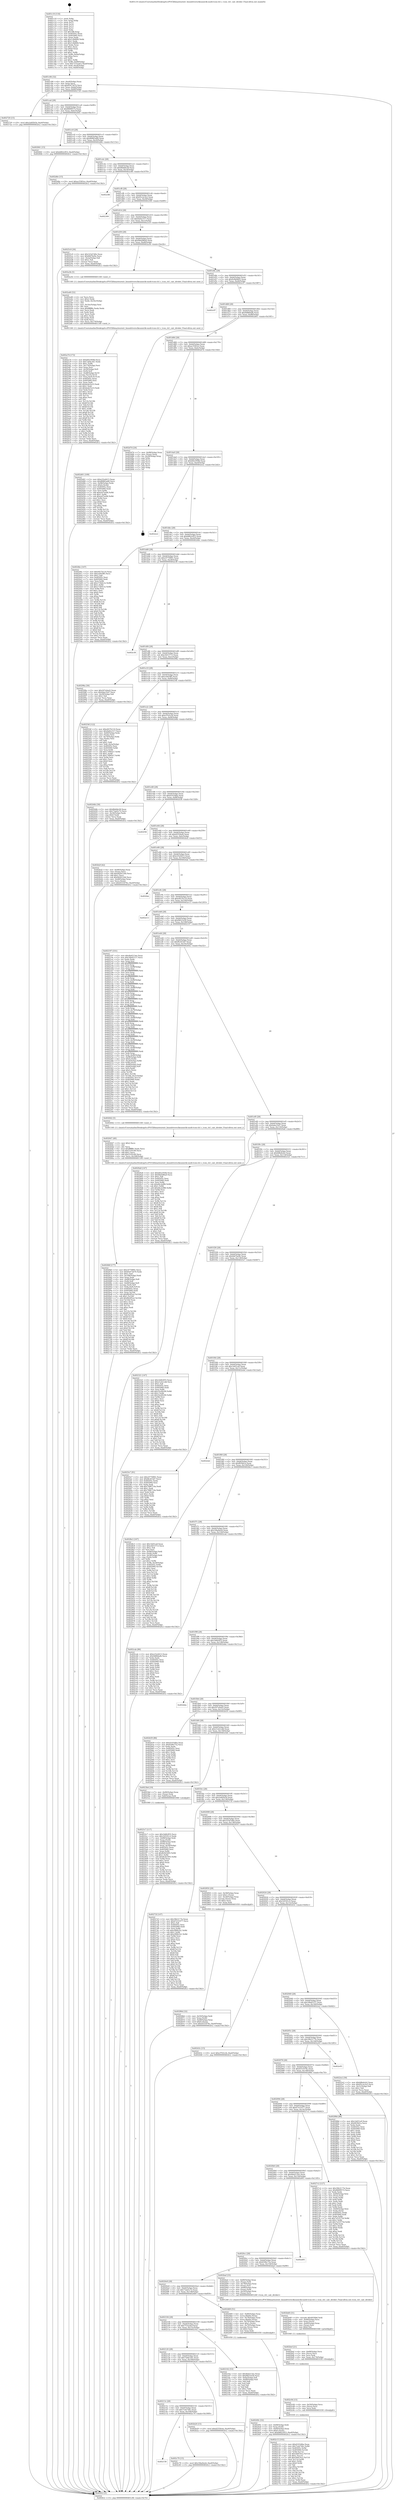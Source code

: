 digraph "0x401c10" {
  label = "0x401c10 (/mnt/c/Users/mathe/Desktop/tcc/POCII/binaries/extr_linuxdriversclksunxiclk-sun4i-tcon-ch1.c_tcon_ch1_calc_divider_Final-ollvm.out::main(0))"
  labelloc = "t"
  node[shape=record]

  Entry [label="",width=0.3,height=0.3,shape=circle,fillcolor=black,style=filled]
  "0x401c84" [label="{
     0x401c84 [32]\l
     | [instrs]\l
     &nbsp;&nbsp;0x401c84 \<+6\>: mov -0xa0(%rbp),%eax\l
     &nbsp;&nbsp;0x401c8a \<+2\>: mov %eax,%ecx\l
     &nbsp;&nbsp;0x401c8c \<+6\>: sub $0x85d73d70,%ecx\l
     &nbsp;&nbsp;0x401c92 \<+6\>: mov %eax,-0xb4(%rbp)\l
     &nbsp;&nbsp;0x401c98 \<+6\>: mov %ecx,-0xb8(%rbp)\l
     &nbsp;&nbsp;0x401c9e \<+6\>: je 0000000000402720 \<main+0xb10\>\l
  }"]
  "0x402720" [label="{
     0x402720 [15]\l
     | [instrs]\l
     &nbsp;&nbsp;0x402720 \<+10\>: movl $0x2afd5b5d,-0xa0(%rbp)\l
     &nbsp;&nbsp;0x40272a \<+5\>: jmp 0000000000402fc2 \<main+0x13b2\>\l
  }"]
  "0x401ca4" [label="{
     0x401ca4 [28]\l
     | [instrs]\l
     &nbsp;&nbsp;0x401ca4 \<+5\>: jmp 0000000000401ca9 \<main+0x99\>\l
     &nbsp;&nbsp;0x401ca9 \<+6\>: mov -0xb4(%rbp),%eax\l
     &nbsp;&nbsp;0x401caf \<+5\>: sub $0x866f9572,%eax\l
     &nbsp;&nbsp;0x401cb4 \<+6\>: mov %eax,-0xbc(%rbp)\l
     &nbsp;&nbsp;0x401cba \<+6\>: je 0000000000402841 \<main+0xc31\>\l
  }"]
  Exit [label="",width=0.3,height=0.3,shape=circle,fillcolor=black,style=filled,peripheries=2]
  "0x402841" [label="{
     0x402841 [15]\l
     | [instrs]\l
     &nbsp;&nbsp;0x402841 \<+10\>: movl $0xb862c853,-0xa0(%rbp)\l
     &nbsp;&nbsp;0x40284b \<+5\>: jmp 0000000000402fc2 \<main+0x13b2\>\l
  }"]
  "0x401cc0" [label="{
     0x401cc0 [28]\l
     | [instrs]\l
     &nbsp;&nbsp;0x401cc0 \<+5\>: jmp 0000000000401cc5 \<main+0xb5\>\l
     &nbsp;&nbsp;0x401cc5 \<+6\>: mov -0xb4(%rbp),%eax\l
     &nbsp;&nbsp;0x401ccb \<+5\>: sub $0x86883a68,%eax\l
     &nbsp;&nbsp;0x401cd0 \<+6\>: mov %eax,-0xc0(%rbp)\l
     &nbsp;&nbsp;0x401cd6 \<+6\>: je 0000000000402d6e \<main+0x115e\>\l
  }"]
  "0x402158" [label="{
     0x402158\l
  }", style=dashed]
  "0x402d6e" [label="{
     0x402d6e [15]\l
     | [instrs]\l
     &nbsp;&nbsp;0x402d6e \<+10\>: movl $0xac5583ce,-0xa0(%rbp)\l
     &nbsp;&nbsp;0x402d78 \<+5\>: jmp 0000000000402fc2 \<main+0x13b2\>\l
  }"]
  "0x401cdc" [label="{
     0x401cdc [28]\l
     | [instrs]\l
     &nbsp;&nbsp;0x401cdc \<+5\>: jmp 0000000000401ce1 \<main+0xd1\>\l
     &nbsp;&nbsp;0x401ce1 \<+6\>: mov -0xb4(%rbp),%eax\l
     &nbsp;&nbsp;0x401ce7 \<+5\>: sub $0x8bbfde28,%eax\l
     &nbsp;&nbsp;0x401cec \<+6\>: mov %eax,-0xc4(%rbp)\l
     &nbsp;&nbsp;0x401cf2 \<+6\>: je 0000000000402c88 \<main+0x1078\>\l
  }"]
  "0x402c79" [label="{
     0x402c79 [15]\l
     | [instrs]\l
     &nbsp;&nbsp;0x402c79 \<+10\>: movl $0x10ba9a2d,-0xa0(%rbp)\l
     &nbsp;&nbsp;0x402c83 \<+5\>: jmp 0000000000402fc2 \<main+0x13b2\>\l
  }"]
  "0x402c88" [label="{
     0x402c88\l
  }", style=dashed]
  "0x401cf8" [label="{
     0x401cf8 [28]\l
     | [instrs]\l
     &nbsp;&nbsp;0x401cf8 \<+5\>: jmp 0000000000401cfd \<main+0xed\>\l
     &nbsp;&nbsp;0x401cfd \<+6\>: mov -0xb4(%rbp),%eax\l
     &nbsp;&nbsp;0x401d03 \<+5\>: sub $0x95c2e3a3,%eax\l
     &nbsp;&nbsp;0x401d08 \<+6\>: mov %eax,-0xc8(%rbp)\l
     &nbsp;&nbsp;0x401d0e \<+6\>: je 0000000000402300 \<main+0x6f0\>\l
  }"]
  "0x402c13" [label="{
     0x402c13 [102]\l
     | [instrs]\l
     &nbsp;&nbsp;0x402c13 \<+5\>: mov $0xd101bfba,%eax\l
     &nbsp;&nbsp;0x402c18 \<+6\>: mov $0x7ceb744c,%r8d\l
     &nbsp;&nbsp;0x402c1e \<+8\>: mov 0x40505c,%r9d\l
     &nbsp;&nbsp;0x402c26 \<+8\>: mov 0x405060,%r10d\l
     &nbsp;&nbsp;0x402c2e \<+3\>: mov %r9d,%r11d\l
     &nbsp;&nbsp;0x402c31 \<+7\>: sub $0x5bfd70c2,%r11d\l
     &nbsp;&nbsp;0x402c38 \<+4\>: sub $0x1,%r11d\l
     &nbsp;&nbsp;0x402c3c \<+7\>: add $0x5bfd70c2,%r11d\l
     &nbsp;&nbsp;0x402c43 \<+4\>: imul %r11d,%r9d\l
     &nbsp;&nbsp;0x402c47 \<+4\>: and $0x1,%r9d\l
     &nbsp;&nbsp;0x402c4b \<+4\>: cmp $0x0,%r9d\l
     &nbsp;&nbsp;0x402c4f \<+3\>: sete %bl\l
     &nbsp;&nbsp;0x402c52 \<+4\>: cmp $0xa,%r10d\l
     &nbsp;&nbsp;0x402c56 \<+4\>: setl %r14b\l
     &nbsp;&nbsp;0x402c5a \<+3\>: mov %bl,%r15b\l
     &nbsp;&nbsp;0x402c5d \<+3\>: and %r14b,%r15b\l
     &nbsp;&nbsp;0x402c60 \<+3\>: xor %r14b,%bl\l
     &nbsp;&nbsp;0x402c63 \<+3\>: or %bl,%r15b\l
     &nbsp;&nbsp;0x402c66 \<+4\>: test $0x1,%r15b\l
     &nbsp;&nbsp;0x402c6a \<+4\>: cmovne %r8d,%eax\l
     &nbsp;&nbsp;0x402c6e \<+6\>: mov %eax,-0xa0(%rbp)\l
     &nbsp;&nbsp;0x402c74 \<+5\>: jmp 0000000000402fc2 \<main+0x13b2\>\l
  }"]
  "0x402300" [label="{
     0x402300\l
  }", style=dashed]
  "0x401d14" [label="{
     0x401d14 [28]\l
     | [instrs]\l
     &nbsp;&nbsp;0x401d14 \<+5\>: jmp 0000000000401d19 \<main+0x109\>\l
     &nbsp;&nbsp;0x401d19 \<+6\>: mov -0xb4(%rbp),%eax\l
     &nbsp;&nbsp;0x401d1f \<+5\>: sub $0x9a62c517,%eax\l
     &nbsp;&nbsp;0x401d24 \<+6\>: mov %eax,-0xcc(%rbp)\l
     &nbsp;&nbsp;0x401d2a \<+6\>: je 00000000004025c9 \<main+0x9b9\>\l
  }"]
  "0x402c04" [label="{
     0x402c04 [15]\l
     | [instrs]\l
     &nbsp;&nbsp;0x402c04 \<+4\>: mov -0x50(%rbp),%rcx\l
     &nbsp;&nbsp;0x402c08 \<+3\>: mov (%rcx),%rcx\l
     &nbsp;&nbsp;0x402c0b \<+3\>: mov %rcx,%rdi\l
     &nbsp;&nbsp;0x402c0e \<+5\>: call 0000000000401030 \<free@plt\>\l
     | [calls]\l
     &nbsp;&nbsp;0x401030 \{1\} (unknown)\l
  }"]
  "0x4025c9" [label="{
     0x4025c9 [30]\l
     | [instrs]\l
     &nbsp;&nbsp;0x4025c9 \<+5\>: mov $0x325d7d0e,%eax\l
     &nbsp;&nbsp;0x4025ce \<+5\>: mov $0xfdd7be9e,%ecx\l
     &nbsp;&nbsp;0x4025d3 \<+3\>: mov -0x2a(%rbp),%dl\l
     &nbsp;&nbsp;0x4025d6 \<+3\>: test $0x1,%dl\l
     &nbsp;&nbsp;0x4025d9 \<+3\>: cmovne %ecx,%eax\l
     &nbsp;&nbsp;0x4025dc \<+6\>: mov %eax,-0xa0(%rbp)\l
     &nbsp;&nbsp;0x4025e2 \<+5\>: jmp 0000000000402fc2 \<main+0x13b2\>\l
  }"]
  "0x401d30" [label="{
     0x401d30 [28]\l
     | [instrs]\l
     &nbsp;&nbsp;0x401d30 \<+5\>: jmp 0000000000401d35 \<main+0x125\>\l
     &nbsp;&nbsp;0x401d35 \<+6\>: mov -0xb4(%rbp),%eax\l
     &nbsp;&nbsp;0x401d3b \<+5\>: sub $0x9bd286a0,%eax\l
     &nbsp;&nbsp;0x401d40 \<+6\>: mov %eax,-0xd0(%rbp)\l
     &nbsp;&nbsp;0x401d46 \<+6\>: je 0000000000402a3b \<main+0xe2b\>\l
  }"]
  "0x402bef" [label="{
     0x402bef [21]\l
     | [instrs]\l
     &nbsp;&nbsp;0x402bef \<+4\>: mov -0x68(%rbp),%rcx\l
     &nbsp;&nbsp;0x402bf3 \<+3\>: mov (%rcx),%rcx\l
     &nbsp;&nbsp;0x402bf6 \<+3\>: mov %rcx,%rdi\l
     &nbsp;&nbsp;0x402bf9 \<+6\>: mov %eax,-0x174(%rbp)\l
     &nbsp;&nbsp;0x402bff \<+5\>: call 0000000000401030 \<free@plt\>\l
     | [calls]\l
     &nbsp;&nbsp;0x401030 \{1\} (unknown)\l
  }"]
  "0x402a3b" [label="{
     0x402a3b [5]\l
     | [instrs]\l
     &nbsp;&nbsp;0x402a3b \<+5\>: call 0000000000401160 \<next_i\>\l
     | [calls]\l
     &nbsp;&nbsp;0x401160 \{1\} (/mnt/c/Users/mathe/Desktop/tcc/POCII/binaries/extr_linuxdriversclksunxiclk-sun4i-tcon-ch1.c_tcon_ch1_calc_divider_Final-ollvm.out::next_i)\l
  }"]
  "0x401d4c" [label="{
     0x401d4c [28]\l
     | [instrs]\l
     &nbsp;&nbsp;0x401d4c \<+5\>: jmp 0000000000401d51 \<main+0x141\>\l
     &nbsp;&nbsp;0x401d51 \<+6\>: mov -0xb4(%rbp),%eax\l
     &nbsp;&nbsp;0x401d57 \<+5\>: sub $0x9c8b9b05,%eax\l
     &nbsp;&nbsp;0x401d5c \<+6\>: mov %eax,-0xd4(%rbp)\l
     &nbsp;&nbsp;0x401d62 \<+6\>: je 0000000000402c97 \<main+0x1087\>\l
  }"]
  "0x402bd0" [label="{
     0x402bd0 [31]\l
     | [instrs]\l
     &nbsp;&nbsp;0x402bd0 \<+10\>: movabs $0x4030b6,%rdi\l
     &nbsp;&nbsp;0x402bda \<+4\>: mov -0x40(%rbp),%rcx\l
     &nbsp;&nbsp;0x402bde \<+3\>: mov %rax,(%rcx)\l
     &nbsp;&nbsp;0x402be1 \<+4\>: mov -0x40(%rbp),%rax\l
     &nbsp;&nbsp;0x402be5 \<+3\>: mov (%rax),%rsi\l
     &nbsp;&nbsp;0x402be8 \<+2\>: mov $0x0,%al\l
     &nbsp;&nbsp;0x402bea \<+5\>: call 0000000000401040 \<printf@plt\>\l
     | [calls]\l
     &nbsp;&nbsp;0x401040 \{1\} (unknown)\l
  }"]
  "0x402c97" [label="{
     0x402c97\l
  }", style=dashed]
  "0x401d68" [label="{
     0x401d68 [28]\l
     | [instrs]\l
     &nbsp;&nbsp;0x401d68 \<+5\>: jmp 0000000000401d6d \<main+0x15d\>\l
     &nbsp;&nbsp;0x401d6d \<+6\>: mov -0xb4(%rbp),%eax\l
     &nbsp;&nbsp;0x401d73 \<+5\>: sub $0x9d88dafb,%eax\l
     &nbsp;&nbsp;0x401d78 \<+6\>: mov %eax,-0xd8(%rbp)\l
     &nbsp;&nbsp;0x401d7e \<+6\>: je 0000000000402d01 \<main+0x10f1\>\l
  }"]
  "0x40213c" [label="{
     0x40213c [28]\l
     | [instrs]\l
     &nbsp;&nbsp;0x40213c \<+5\>: jmp 0000000000402141 \<main+0x531\>\l
     &nbsp;&nbsp;0x402141 \<+6\>: mov -0xb4(%rbp),%eax\l
     &nbsp;&nbsp;0x402147 \<+5\>: sub $0x7ceb744c,%eax\l
     &nbsp;&nbsp;0x40214c \<+6\>: mov %eax,-0x164(%rbp)\l
     &nbsp;&nbsp;0x402152 \<+6\>: je 0000000000402c79 \<main+0x1069\>\l
  }"]
  "0x402d01" [label="{
     0x402d01 [109]\l
     | [instrs]\l
     &nbsp;&nbsp;0x402d01 \<+5\>: mov $0xe25e4415,%eax\l
     &nbsp;&nbsp;0x402d06 \<+5\>: mov $0x86883a68,%ecx\l
     &nbsp;&nbsp;0x402d0b \<+7\>: mov -0x98(%rbp),%rdx\l
     &nbsp;&nbsp;0x402d12 \<+6\>: movl $0x0,(%rdx)\l
     &nbsp;&nbsp;0x402d18 \<+7\>: mov 0x40505c,%esi\l
     &nbsp;&nbsp;0x402d1f \<+7\>: mov 0x405060,%edi\l
     &nbsp;&nbsp;0x402d26 \<+3\>: mov %esi,%r8d\l
     &nbsp;&nbsp;0x402d29 \<+7\>: add $0xeef7ee06,%r8d\l
     &nbsp;&nbsp;0x402d30 \<+4\>: sub $0x1,%r8d\l
     &nbsp;&nbsp;0x402d34 \<+7\>: sub $0xeef7ee06,%r8d\l
     &nbsp;&nbsp;0x402d3b \<+4\>: imul %r8d,%esi\l
     &nbsp;&nbsp;0x402d3f \<+3\>: and $0x1,%esi\l
     &nbsp;&nbsp;0x402d42 \<+3\>: cmp $0x0,%esi\l
     &nbsp;&nbsp;0x402d45 \<+4\>: sete %r9b\l
     &nbsp;&nbsp;0x402d49 \<+3\>: cmp $0xa,%edi\l
     &nbsp;&nbsp;0x402d4c \<+4\>: setl %r10b\l
     &nbsp;&nbsp;0x402d50 \<+3\>: mov %r9b,%r11b\l
     &nbsp;&nbsp;0x402d53 \<+3\>: and %r10b,%r11b\l
     &nbsp;&nbsp;0x402d56 \<+3\>: xor %r10b,%r9b\l
     &nbsp;&nbsp;0x402d59 \<+3\>: or %r9b,%r11b\l
     &nbsp;&nbsp;0x402d5c \<+4\>: test $0x1,%r11b\l
     &nbsp;&nbsp;0x402d60 \<+3\>: cmovne %ecx,%eax\l
     &nbsp;&nbsp;0x402d63 \<+6\>: mov %eax,-0xa0(%rbp)\l
     &nbsp;&nbsp;0x402d69 \<+5\>: jmp 0000000000402fc2 \<main+0x13b2\>\l
  }"]
  "0x401d84" [label="{
     0x401d84 [28]\l
     | [instrs]\l
     &nbsp;&nbsp;0x401d84 \<+5\>: jmp 0000000000401d89 \<main+0x179\>\l
     &nbsp;&nbsp;0x401d89 \<+6\>: mov -0xb4(%rbp),%eax\l
     &nbsp;&nbsp;0x401d8f \<+5\>: sub $0xac5583ce,%eax\l
     &nbsp;&nbsp;0x401d94 \<+6\>: mov %eax,-0xdc(%rbp)\l
     &nbsp;&nbsp;0x401d9a \<+6\>: je 0000000000402d7d \<main+0x116d\>\l
  }"]
  "0x402b20" [label="{
     0x402b20 [15]\l
     | [instrs]\l
     &nbsp;&nbsp;0x402b20 \<+10\>: movl $0xd255feeb,-0xa0(%rbp)\l
     &nbsp;&nbsp;0x402b2a \<+5\>: jmp 0000000000402fc2 \<main+0x13b2\>\l
  }"]
  "0x402d7d" [label="{
     0x402d7d [24]\l
     | [instrs]\l
     &nbsp;&nbsp;0x402d7d \<+7\>: mov -0x98(%rbp),%rax\l
     &nbsp;&nbsp;0x402d84 \<+2\>: mov (%rax),%eax\l
     &nbsp;&nbsp;0x402d86 \<+4\>: lea -0x28(%rbp),%rsp\l
     &nbsp;&nbsp;0x402d8a \<+1\>: pop %rbx\l
     &nbsp;&nbsp;0x402d8b \<+2\>: pop %r12\l
     &nbsp;&nbsp;0x402d8d \<+2\>: pop %r13\l
     &nbsp;&nbsp;0x402d8f \<+2\>: pop %r14\l
     &nbsp;&nbsp;0x402d91 \<+2\>: pop %r15\l
     &nbsp;&nbsp;0x402d93 \<+1\>: pop %rbp\l
     &nbsp;&nbsp;0x402d94 \<+1\>: ret\l
  }"]
  "0x401da0" [label="{
     0x401da0 [28]\l
     | [instrs]\l
     &nbsp;&nbsp;0x401da0 \<+5\>: jmp 0000000000401da5 \<main+0x195\>\l
     &nbsp;&nbsp;0x401da5 \<+6\>: mov -0xb4(%rbp),%eax\l
     &nbsp;&nbsp;0x401dab \<+5\>: sub $0xb82c958d,%eax\l
     &nbsp;&nbsp;0x401db0 \<+6\>: mov %eax,-0xe0(%rbp)\l
     &nbsp;&nbsp;0x401db6 \<+6\>: je 0000000000402ee2 \<main+0x12d2\>\l
  }"]
  "0x402a74" [label="{
     0x402a74 [172]\l
     | [instrs]\l
     &nbsp;&nbsp;0x402a74 \<+5\>: mov $0xb82c958d,%ecx\l
     &nbsp;&nbsp;0x402a79 \<+5\>: mov $0x7a6dc3d1,%edx\l
     &nbsp;&nbsp;0x402a7e \<+3\>: mov $0x1,%r8b\l
     &nbsp;&nbsp;0x402a81 \<+6\>: mov -0x170(%rbp),%esi\l
     &nbsp;&nbsp;0x402a87 \<+3\>: imul %eax,%esi\l
     &nbsp;&nbsp;0x402a8a \<+4\>: mov -0x50(%rbp),%r9\l
     &nbsp;&nbsp;0x402a8e \<+3\>: mov (%r9),%r9\l
     &nbsp;&nbsp;0x402a91 \<+4\>: mov -0x48(%rbp),%r10\l
     &nbsp;&nbsp;0x402a95 \<+3\>: movslq (%r10),%r10\l
     &nbsp;&nbsp;0x402a98 \<+4\>: mov %esi,(%r9,%r10,4)\l
     &nbsp;&nbsp;0x402a9c \<+7\>: mov 0x40505c,%eax\l
     &nbsp;&nbsp;0x402aa3 \<+7\>: mov 0x405060,%esi\l
     &nbsp;&nbsp;0x402aaa \<+2\>: mov %eax,%edi\l
     &nbsp;&nbsp;0x402aac \<+6\>: add $0xbede5e23,%edi\l
     &nbsp;&nbsp;0x402ab2 \<+3\>: sub $0x1,%edi\l
     &nbsp;&nbsp;0x402ab5 \<+6\>: sub $0xbede5e23,%edi\l
     &nbsp;&nbsp;0x402abb \<+3\>: imul %edi,%eax\l
     &nbsp;&nbsp;0x402abe \<+3\>: and $0x1,%eax\l
     &nbsp;&nbsp;0x402ac1 \<+3\>: cmp $0x0,%eax\l
     &nbsp;&nbsp;0x402ac4 \<+4\>: sete %r11b\l
     &nbsp;&nbsp;0x402ac8 \<+3\>: cmp $0xa,%esi\l
     &nbsp;&nbsp;0x402acb \<+3\>: setl %bl\l
     &nbsp;&nbsp;0x402ace \<+3\>: mov %r11b,%r14b\l
     &nbsp;&nbsp;0x402ad1 \<+4\>: xor $0xff,%r14b\l
     &nbsp;&nbsp;0x402ad5 \<+3\>: mov %bl,%r15b\l
     &nbsp;&nbsp;0x402ad8 \<+4\>: xor $0xff,%r15b\l
     &nbsp;&nbsp;0x402adc \<+4\>: xor $0x1,%r8b\l
     &nbsp;&nbsp;0x402ae0 \<+3\>: mov %r14b,%r12b\l
     &nbsp;&nbsp;0x402ae3 \<+4\>: and $0xff,%r12b\l
     &nbsp;&nbsp;0x402ae7 \<+3\>: and %r8b,%r11b\l
     &nbsp;&nbsp;0x402aea \<+3\>: mov %r15b,%r13b\l
     &nbsp;&nbsp;0x402aed \<+4\>: and $0xff,%r13b\l
     &nbsp;&nbsp;0x402af1 \<+3\>: and %r8b,%bl\l
     &nbsp;&nbsp;0x402af4 \<+3\>: or %r11b,%r12b\l
     &nbsp;&nbsp;0x402af7 \<+3\>: or %bl,%r13b\l
     &nbsp;&nbsp;0x402afa \<+3\>: xor %r13b,%r12b\l
     &nbsp;&nbsp;0x402afd \<+3\>: or %r15b,%r14b\l
     &nbsp;&nbsp;0x402b00 \<+4\>: xor $0xff,%r14b\l
     &nbsp;&nbsp;0x402b04 \<+4\>: or $0x1,%r8b\l
     &nbsp;&nbsp;0x402b08 \<+3\>: and %r8b,%r14b\l
     &nbsp;&nbsp;0x402b0b \<+3\>: or %r14b,%r12b\l
     &nbsp;&nbsp;0x402b0e \<+4\>: test $0x1,%r12b\l
     &nbsp;&nbsp;0x402b12 \<+3\>: cmovne %edx,%ecx\l
     &nbsp;&nbsp;0x402b15 \<+6\>: mov %ecx,-0xa0(%rbp)\l
     &nbsp;&nbsp;0x402b1b \<+5\>: jmp 0000000000402fc2 \<main+0x13b2\>\l
  }"]
  "0x402ee2" [label="{
     0x402ee2\l
  }", style=dashed]
  "0x401dbc" [label="{
     0x401dbc [28]\l
     | [instrs]\l
     &nbsp;&nbsp;0x401dbc \<+5\>: jmp 0000000000401dc1 \<main+0x1b1\>\l
     &nbsp;&nbsp;0x401dc1 \<+6\>: mov -0xb4(%rbp),%eax\l
     &nbsp;&nbsp;0x401dc7 \<+5\>: sub $0xb862c853,%eax\l
     &nbsp;&nbsp;0x401dcc \<+6\>: mov %eax,-0xe4(%rbp)\l
     &nbsp;&nbsp;0x401dd2 \<+6\>: je 00000000004024bc \<main+0x8ac\>\l
  }"]
  "0x402a40" [label="{
     0x402a40 [52]\l
     | [instrs]\l
     &nbsp;&nbsp;0x402a40 \<+2\>: xor %ecx,%ecx\l
     &nbsp;&nbsp;0x402a42 \<+5\>: mov $0x2,%edx\l
     &nbsp;&nbsp;0x402a47 \<+6\>: mov %edx,-0x16c(%rbp)\l
     &nbsp;&nbsp;0x402a4d \<+1\>: cltd\l
     &nbsp;&nbsp;0x402a4e \<+6\>: mov -0x16c(%rbp),%esi\l
     &nbsp;&nbsp;0x402a54 \<+2\>: idiv %esi\l
     &nbsp;&nbsp;0x402a56 \<+6\>: imul $0xfffffffe,%edx,%edx\l
     &nbsp;&nbsp;0x402a5c \<+2\>: mov %ecx,%edi\l
     &nbsp;&nbsp;0x402a5e \<+2\>: sub %edx,%edi\l
     &nbsp;&nbsp;0x402a60 \<+2\>: mov %ecx,%edx\l
     &nbsp;&nbsp;0x402a62 \<+3\>: sub $0x1,%edx\l
     &nbsp;&nbsp;0x402a65 \<+2\>: add %edx,%edi\l
     &nbsp;&nbsp;0x402a67 \<+2\>: sub %edi,%ecx\l
     &nbsp;&nbsp;0x402a69 \<+6\>: mov %ecx,-0x170(%rbp)\l
     &nbsp;&nbsp;0x402a6f \<+5\>: call 0000000000401160 \<next_i\>\l
     | [calls]\l
     &nbsp;&nbsp;0x401160 \{1\} (/mnt/c/Users/mathe/Desktop/tcc/POCII/binaries/extr_linuxdriversclksunxiclk-sun4i-tcon-ch1.c_tcon_ch1_calc_divider_Final-ollvm.out::next_i)\l
  }"]
  "0x4024bc" [label="{
     0x4024bc [147]\l
     | [instrs]\l
     &nbsp;&nbsp;0x4024bc \<+5\>: mov $0xe827b110,%eax\l
     &nbsp;&nbsp;0x4024c1 \<+5\>: mov $0xce0d3ff5,%ecx\l
     &nbsp;&nbsp;0x4024c6 \<+2\>: mov $0x1,%dl\l
     &nbsp;&nbsp;0x4024c8 \<+7\>: mov 0x40505c,%esi\l
     &nbsp;&nbsp;0x4024cf \<+7\>: mov 0x405060,%edi\l
     &nbsp;&nbsp;0x4024d6 \<+3\>: mov %esi,%r8d\l
     &nbsp;&nbsp;0x4024d9 \<+7\>: add $0x173b0c1e,%r8d\l
     &nbsp;&nbsp;0x4024e0 \<+4\>: sub $0x1,%r8d\l
     &nbsp;&nbsp;0x4024e4 \<+7\>: sub $0x173b0c1e,%r8d\l
     &nbsp;&nbsp;0x4024eb \<+4\>: imul %r8d,%esi\l
     &nbsp;&nbsp;0x4024ef \<+3\>: and $0x1,%esi\l
     &nbsp;&nbsp;0x4024f2 \<+3\>: cmp $0x0,%esi\l
     &nbsp;&nbsp;0x4024f5 \<+4\>: sete %r9b\l
     &nbsp;&nbsp;0x4024f9 \<+3\>: cmp $0xa,%edi\l
     &nbsp;&nbsp;0x4024fc \<+4\>: setl %r10b\l
     &nbsp;&nbsp;0x402500 \<+3\>: mov %r9b,%r11b\l
     &nbsp;&nbsp;0x402503 \<+4\>: xor $0xff,%r11b\l
     &nbsp;&nbsp;0x402507 \<+3\>: mov %r10b,%bl\l
     &nbsp;&nbsp;0x40250a \<+3\>: xor $0xff,%bl\l
     &nbsp;&nbsp;0x40250d \<+3\>: xor $0x0,%dl\l
     &nbsp;&nbsp;0x402510 \<+3\>: mov %r11b,%r14b\l
     &nbsp;&nbsp;0x402513 \<+4\>: and $0x0,%r14b\l
     &nbsp;&nbsp;0x402517 \<+3\>: and %dl,%r9b\l
     &nbsp;&nbsp;0x40251a \<+3\>: mov %bl,%r15b\l
     &nbsp;&nbsp;0x40251d \<+4\>: and $0x0,%r15b\l
     &nbsp;&nbsp;0x402521 \<+3\>: and %dl,%r10b\l
     &nbsp;&nbsp;0x402524 \<+3\>: or %r9b,%r14b\l
     &nbsp;&nbsp;0x402527 \<+3\>: or %r10b,%r15b\l
     &nbsp;&nbsp;0x40252a \<+3\>: xor %r15b,%r14b\l
     &nbsp;&nbsp;0x40252d \<+3\>: or %bl,%r11b\l
     &nbsp;&nbsp;0x402530 \<+4\>: xor $0xff,%r11b\l
     &nbsp;&nbsp;0x402534 \<+3\>: or $0x0,%dl\l
     &nbsp;&nbsp;0x402537 \<+3\>: and %dl,%r11b\l
     &nbsp;&nbsp;0x40253a \<+3\>: or %r11b,%r14b\l
     &nbsp;&nbsp;0x40253d \<+4\>: test $0x1,%r14b\l
     &nbsp;&nbsp;0x402541 \<+3\>: cmovne %ecx,%eax\l
     &nbsp;&nbsp;0x402544 \<+6\>: mov %eax,-0xa0(%rbp)\l
     &nbsp;&nbsp;0x40254a \<+5\>: jmp 0000000000402fc2 \<main+0x13b2\>\l
  }"]
  "0x401dd8" [label="{
     0x401dd8 [28]\l
     | [instrs]\l
     &nbsp;&nbsp;0x401dd8 \<+5\>: jmp 0000000000401ddd \<main+0x1cd\>\l
     &nbsp;&nbsp;0x401ddd \<+6\>: mov -0xb4(%rbp),%eax\l
     &nbsp;&nbsp;0x401de3 \<+5\>: sub $0xc0770891,%eax\l
     &nbsp;&nbsp;0x401de8 \<+6\>: mov %eax,-0xe8(%rbp)\l
     &nbsp;&nbsp;0x401dee \<+6\>: je 0000000000402e38 \<main+0x1228\>\l
  }"]
  "0x40286d" [label="{
     0x40286d [32]\l
     | [instrs]\l
     &nbsp;&nbsp;0x40286d \<+4\>: mov -0x50(%rbp),%rdi\l
     &nbsp;&nbsp;0x402871 \<+3\>: mov %rax,(%rdi)\l
     &nbsp;&nbsp;0x402874 \<+4\>: mov -0x48(%rbp),%rax\l
     &nbsp;&nbsp;0x402878 \<+6\>: movl $0x0,(%rax)\l
     &nbsp;&nbsp;0x40287e \<+10\>: movl $0x4551676c,-0xa0(%rbp)\l
     &nbsp;&nbsp;0x402888 \<+5\>: jmp 0000000000402fc2 \<main+0x13b2\>\l
  }"]
  "0x402e38" [label="{
     0x402e38\l
  }", style=dashed]
  "0x401df4" [label="{
     0x401df4 [28]\l
     | [instrs]\l
     &nbsp;&nbsp;0x401df4 \<+5\>: jmp 0000000000401df9 \<main+0x1e9\>\l
     &nbsp;&nbsp;0x401df9 \<+6\>: mov -0xb4(%rbp),%eax\l
     &nbsp;&nbsp;0x401dff \<+5\>: sub $0xc0d15713,%eax\l
     &nbsp;&nbsp;0x401e04 \<+6\>: mov %eax,-0xec(%rbp)\l
     &nbsp;&nbsp;0x401e0a \<+6\>: je 000000000040298a \<main+0xd7a\>\l
  }"]
  "0x40266f" [label="{
     0x40266f [177]\l
     | [instrs]\l
     &nbsp;&nbsp;0x40266f \<+5\>: mov $0xc0770891,%ecx\l
     &nbsp;&nbsp;0x402674 \<+5\>: mov $0x85d73d70,%edx\l
     &nbsp;&nbsp;0x402679 \<+3\>: mov $0x1,%sil\l
     &nbsp;&nbsp;0x40267c \<+6\>: mov -0x168(%rbp),%edi\l
     &nbsp;&nbsp;0x402682 \<+3\>: imul %eax,%edi\l
     &nbsp;&nbsp;0x402685 \<+4\>: mov -0x68(%rbp),%r8\l
     &nbsp;&nbsp;0x402689 \<+3\>: mov (%r8),%r8\l
     &nbsp;&nbsp;0x40268c \<+4\>: mov -0x60(%rbp),%r9\l
     &nbsp;&nbsp;0x402690 \<+3\>: movslq (%r9),%r9\l
     &nbsp;&nbsp;0x402693 \<+4\>: mov %edi,(%r8,%r9,4)\l
     &nbsp;&nbsp;0x402697 \<+7\>: mov 0x40505c,%eax\l
     &nbsp;&nbsp;0x40269e \<+7\>: mov 0x405060,%edi\l
     &nbsp;&nbsp;0x4026a5 \<+3\>: mov %eax,%r10d\l
     &nbsp;&nbsp;0x4026a8 \<+7\>: sub $0x8fe0f5a2,%r10d\l
     &nbsp;&nbsp;0x4026af \<+4\>: sub $0x1,%r10d\l
     &nbsp;&nbsp;0x4026b3 \<+7\>: add $0x8fe0f5a2,%r10d\l
     &nbsp;&nbsp;0x4026ba \<+4\>: imul %r10d,%eax\l
     &nbsp;&nbsp;0x4026be \<+3\>: and $0x1,%eax\l
     &nbsp;&nbsp;0x4026c1 \<+3\>: cmp $0x0,%eax\l
     &nbsp;&nbsp;0x4026c4 \<+4\>: sete %r11b\l
     &nbsp;&nbsp;0x4026c8 \<+3\>: cmp $0xa,%edi\l
     &nbsp;&nbsp;0x4026cb \<+3\>: setl %bl\l
     &nbsp;&nbsp;0x4026ce \<+3\>: mov %r11b,%r14b\l
     &nbsp;&nbsp;0x4026d1 \<+4\>: xor $0xff,%r14b\l
     &nbsp;&nbsp;0x4026d5 \<+3\>: mov %bl,%r15b\l
     &nbsp;&nbsp;0x4026d8 \<+4\>: xor $0xff,%r15b\l
     &nbsp;&nbsp;0x4026dc \<+4\>: xor $0x0,%sil\l
     &nbsp;&nbsp;0x4026e0 \<+3\>: mov %r14b,%r12b\l
     &nbsp;&nbsp;0x4026e3 \<+4\>: and $0x0,%r12b\l
     &nbsp;&nbsp;0x4026e7 \<+3\>: and %sil,%r11b\l
     &nbsp;&nbsp;0x4026ea \<+3\>: mov %r15b,%r13b\l
     &nbsp;&nbsp;0x4026ed \<+4\>: and $0x0,%r13b\l
     &nbsp;&nbsp;0x4026f1 \<+3\>: and %sil,%bl\l
     &nbsp;&nbsp;0x4026f4 \<+3\>: or %r11b,%r12b\l
     &nbsp;&nbsp;0x4026f7 \<+3\>: or %bl,%r13b\l
     &nbsp;&nbsp;0x4026fa \<+3\>: xor %r13b,%r12b\l
     &nbsp;&nbsp;0x4026fd \<+3\>: or %r15b,%r14b\l
     &nbsp;&nbsp;0x402700 \<+4\>: xor $0xff,%r14b\l
     &nbsp;&nbsp;0x402704 \<+4\>: or $0x0,%sil\l
     &nbsp;&nbsp;0x402708 \<+3\>: and %sil,%r14b\l
     &nbsp;&nbsp;0x40270b \<+3\>: or %r14b,%r12b\l
     &nbsp;&nbsp;0x40270e \<+4\>: test $0x1,%r12b\l
     &nbsp;&nbsp;0x402712 \<+3\>: cmovne %edx,%ecx\l
     &nbsp;&nbsp;0x402715 \<+6\>: mov %ecx,-0xa0(%rbp)\l
     &nbsp;&nbsp;0x40271b \<+5\>: jmp 0000000000402fc2 \<main+0x13b2\>\l
  }"]
  "0x40298a" [label="{
     0x40298a [30]\l
     | [instrs]\l
     &nbsp;&nbsp;0x40298a \<+5\>: mov $0x207e0ed3,%eax\l
     &nbsp;&nbsp;0x40298f \<+5\>: mov $0xfabe35d7,%ecx\l
     &nbsp;&nbsp;0x402994 \<+3\>: mov -0x29(%rbp),%dl\l
     &nbsp;&nbsp;0x402997 \<+3\>: test $0x1,%dl\l
     &nbsp;&nbsp;0x40299a \<+3\>: cmovne %ecx,%eax\l
     &nbsp;&nbsp;0x40299d \<+6\>: mov %eax,-0xa0(%rbp)\l
     &nbsp;&nbsp;0x4029a3 \<+5\>: jmp 0000000000402fc2 \<main+0x13b2\>\l
  }"]
  "0x401e10" [label="{
     0x401e10 [28]\l
     | [instrs]\l
     &nbsp;&nbsp;0x401e10 \<+5\>: jmp 0000000000401e15 \<main+0x205\>\l
     &nbsp;&nbsp;0x401e15 \<+6\>: mov -0xb4(%rbp),%eax\l
     &nbsp;&nbsp;0x401e1b \<+5\>: sub $0xce0d3ff5,%eax\l
     &nbsp;&nbsp;0x401e20 \<+6\>: mov %eax,-0xf0(%rbp)\l
     &nbsp;&nbsp;0x401e26 \<+6\>: je 000000000040254f \<main+0x93f\>\l
  }"]
  "0x402647" [label="{
     0x402647 [40]\l
     | [instrs]\l
     &nbsp;&nbsp;0x402647 \<+5\>: mov $0x2,%ecx\l
     &nbsp;&nbsp;0x40264c \<+1\>: cltd\l
     &nbsp;&nbsp;0x40264d \<+2\>: idiv %ecx\l
     &nbsp;&nbsp;0x40264f \<+6\>: imul $0xfffffffe,%edx,%ecx\l
     &nbsp;&nbsp;0x402655 \<+6\>: sub $0x5193c49,%ecx\l
     &nbsp;&nbsp;0x40265b \<+3\>: add $0x1,%ecx\l
     &nbsp;&nbsp;0x40265e \<+6\>: add $0x5193c49,%ecx\l
     &nbsp;&nbsp;0x402664 \<+6\>: mov %ecx,-0x168(%rbp)\l
     &nbsp;&nbsp;0x40266a \<+5\>: call 0000000000401160 \<next_i\>\l
     | [calls]\l
     &nbsp;&nbsp;0x401160 \{1\} (/mnt/c/Users/mathe/Desktop/tcc/POCII/binaries/extr_linuxdriversclksunxiclk-sun4i-tcon-ch1.c_tcon_ch1_calc_divider_Final-ollvm.out::next_i)\l
  }"]
  "0x40254f" [label="{
     0x40254f [122]\l
     | [instrs]\l
     &nbsp;&nbsp;0x40254f \<+5\>: mov $0xe827b110,%eax\l
     &nbsp;&nbsp;0x402554 \<+5\>: mov $0x9a62c517,%ecx\l
     &nbsp;&nbsp;0x402559 \<+4\>: mov -0x60(%rbp),%rdx\l
     &nbsp;&nbsp;0x40255d \<+2\>: mov (%rdx),%esi\l
     &nbsp;&nbsp;0x40255f \<+4\>: mov -0x70(%rbp),%rdx\l
     &nbsp;&nbsp;0x402563 \<+2\>: cmp (%rdx),%esi\l
     &nbsp;&nbsp;0x402565 \<+4\>: setl %dil\l
     &nbsp;&nbsp;0x402569 \<+4\>: and $0x1,%dil\l
     &nbsp;&nbsp;0x40256d \<+4\>: mov %dil,-0x2a(%rbp)\l
     &nbsp;&nbsp;0x402571 \<+7\>: mov 0x40505c,%esi\l
     &nbsp;&nbsp;0x402578 \<+8\>: mov 0x405060,%r8d\l
     &nbsp;&nbsp;0x402580 \<+3\>: mov %esi,%r9d\l
     &nbsp;&nbsp;0x402583 \<+7\>: add $0x1789f2e7,%r9d\l
     &nbsp;&nbsp;0x40258a \<+4\>: sub $0x1,%r9d\l
     &nbsp;&nbsp;0x40258e \<+7\>: sub $0x1789f2e7,%r9d\l
     &nbsp;&nbsp;0x402595 \<+4\>: imul %r9d,%esi\l
     &nbsp;&nbsp;0x402599 \<+3\>: and $0x1,%esi\l
     &nbsp;&nbsp;0x40259c \<+3\>: cmp $0x0,%esi\l
     &nbsp;&nbsp;0x40259f \<+4\>: sete %dil\l
     &nbsp;&nbsp;0x4025a3 \<+4\>: cmp $0xa,%r8d\l
     &nbsp;&nbsp;0x4025a7 \<+4\>: setl %r10b\l
     &nbsp;&nbsp;0x4025ab \<+3\>: mov %dil,%r11b\l
     &nbsp;&nbsp;0x4025ae \<+3\>: and %r10b,%r11b\l
     &nbsp;&nbsp;0x4025b1 \<+3\>: xor %r10b,%dil\l
     &nbsp;&nbsp;0x4025b4 \<+3\>: or %dil,%r11b\l
     &nbsp;&nbsp;0x4025b7 \<+4\>: test $0x1,%r11b\l
     &nbsp;&nbsp;0x4025bb \<+3\>: cmovne %ecx,%eax\l
     &nbsp;&nbsp;0x4025be \<+6\>: mov %eax,-0xa0(%rbp)\l
     &nbsp;&nbsp;0x4025c4 \<+5\>: jmp 0000000000402fc2 \<main+0x13b2\>\l
  }"]
  "0x401e2c" [label="{
     0x401e2c [28]\l
     | [instrs]\l
     &nbsp;&nbsp;0x401e2c \<+5\>: jmp 0000000000401e31 \<main+0x221\>\l
     &nbsp;&nbsp;0x401e31 \<+6\>: mov -0xb4(%rbp),%eax\l
     &nbsp;&nbsp;0x401e37 \<+5\>: sub $0xcf763c24,%eax\l
     &nbsp;&nbsp;0x401e3c \<+6\>: mov %eax,-0xf4(%rbp)\l
     &nbsp;&nbsp;0x401e42 \<+6\>: je 000000000040244b \<main+0x83b\>\l
  }"]
  "0x40249c" [label="{
     0x40249c [32]\l
     | [instrs]\l
     &nbsp;&nbsp;0x40249c \<+4\>: mov -0x68(%rbp),%rdi\l
     &nbsp;&nbsp;0x4024a0 \<+3\>: mov %rax,(%rdi)\l
     &nbsp;&nbsp;0x4024a3 \<+4\>: mov -0x60(%rbp),%rax\l
     &nbsp;&nbsp;0x4024a7 \<+6\>: movl $0x0,(%rax)\l
     &nbsp;&nbsp;0x4024ad \<+10\>: movl $0xb862c853,-0xa0(%rbp)\l
     &nbsp;&nbsp;0x4024b7 \<+5\>: jmp 0000000000402fc2 \<main+0x13b2\>\l
  }"]
  "0x40244b" [label="{
     0x40244b [30]\l
     | [instrs]\l
     &nbsp;&nbsp;0x40244b \<+5\>: mov $0x8bbfde28,%eax\l
     &nbsp;&nbsp;0x402450 \<+5\>: mov $0x73ab5c72,%ecx\l
     &nbsp;&nbsp;0x402455 \<+3\>: mov -0x30(%rbp),%edx\l
     &nbsp;&nbsp;0x402458 \<+3\>: cmp $0x0,%edx\l
     &nbsp;&nbsp;0x40245b \<+3\>: cmove %ecx,%eax\l
     &nbsp;&nbsp;0x40245e \<+6\>: mov %eax,-0xa0(%rbp)\l
     &nbsp;&nbsp;0x402464 \<+5\>: jmp 0000000000402fc2 \<main+0x13b2\>\l
  }"]
  "0x401e48" [label="{
     0x401e48 [28]\l
     | [instrs]\l
     &nbsp;&nbsp;0x401e48 \<+5\>: jmp 0000000000401e4d \<main+0x23d\>\l
     &nbsp;&nbsp;0x401e4d \<+6\>: mov -0xb4(%rbp),%eax\l
     &nbsp;&nbsp;0x401e53 \<+5\>: sub $0xd101bfba,%eax\l
     &nbsp;&nbsp;0x401e58 \<+6\>: mov %eax,-0xf8(%rbp)\l
     &nbsp;&nbsp;0x401e5e \<+6\>: je 0000000000402f38 \<main+0x1328\>\l
  }"]
  "0x4023c7" [label="{
     0x4023c7 [117]\l
     | [instrs]\l
     &nbsp;&nbsp;0x4023c7 \<+5\>: mov $0x1b6fc855,%ecx\l
     &nbsp;&nbsp;0x4023cc \<+5\>: mov $0x32f181c2,%edx\l
     &nbsp;&nbsp;0x4023d1 \<+7\>: mov -0x88(%rbp),%rdi\l
     &nbsp;&nbsp;0x4023d8 \<+2\>: mov %eax,(%rdi)\l
     &nbsp;&nbsp;0x4023da \<+7\>: mov -0x88(%rbp),%rdi\l
     &nbsp;&nbsp;0x4023e1 \<+2\>: mov (%rdi),%eax\l
     &nbsp;&nbsp;0x4023e3 \<+3\>: mov %eax,-0x30(%rbp)\l
     &nbsp;&nbsp;0x4023e6 \<+7\>: mov 0x40505c,%eax\l
     &nbsp;&nbsp;0x4023ed \<+7\>: mov 0x405060,%esi\l
     &nbsp;&nbsp;0x4023f4 \<+3\>: mov %eax,%r8d\l
     &nbsp;&nbsp;0x4023f7 \<+7\>: sub $0xfb3b5493,%r8d\l
     &nbsp;&nbsp;0x4023fe \<+4\>: sub $0x1,%r8d\l
     &nbsp;&nbsp;0x402402 \<+7\>: add $0xfb3b5493,%r8d\l
     &nbsp;&nbsp;0x402409 \<+4\>: imul %r8d,%eax\l
     &nbsp;&nbsp;0x40240d \<+3\>: and $0x1,%eax\l
     &nbsp;&nbsp;0x402410 \<+3\>: cmp $0x0,%eax\l
     &nbsp;&nbsp;0x402413 \<+4\>: sete %r9b\l
     &nbsp;&nbsp;0x402417 \<+3\>: cmp $0xa,%esi\l
     &nbsp;&nbsp;0x40241a \<+4\>: setl %r10b\l
     &nbsp;&nbsp;0x40241e \<+3\>: mov %r9b,%r11b\l
     &nbsp;&nbsp;0x402421 \<+3\>: and %r10b,%r11b\l
     &nbsp;&nbsp;0x402424 \<+3\>: xor %r10b,%r9b\l
     &nbsp;&nbsp;0x402427 \<+3\>: or %r9b,%r11b\l
     &nbsp;&nbsp;0x40242a \<+4\>: test $0x1,%r11b\l
     &nbsp;&nbsp;0x40242e \<+3\>: cmovne %edx,%ecx\l
     &nbsp;&nbsp;0x402431 \<+6\>: mov %ecx,-0xa0(%rbp)\l
     &nbsp;&nbsp;0x402437 \<+5\>: jmp 0000000000402fc2 \<main+0x13b2\>\l
  }"]
  "0x402f38" [label="{
     0x402f38\l
  }", style=dashed]
  "0x401e64" [label="{
     0x401e64 [28]\l
     | [instrs]\l
     &nbsp;&nbsp;0x401e64 \<+5\>: jmp 0000000000401e69 \<main+0x259\>\l
     &nbsp;&nbsp;0x401e69 \<+6\>: mov -0xb4(%rbp),%eax\l
     &nbsp;&nbsp;0x401e6f \<+5\>: sub $0xd255feeb,%eax\l
     &nbsp;&nbsp;0x401e74 \<+6\>: mov %eax,-0xfc(%rbp)\l
     &nbsp;&nbsp;0x401e7a \<+6\>: je 0000000000402b2f \<main+0xf1f\>\l
  }"]
  "0x401c10" [label="{
     0x401c10 [116]\l
     | [instrs]\l
     &nbsp;&nbsp;0x401c10 \<+1\>: push %rbp\l
     &nbsp;&nbsp;0x401c11 \<+3\>: mov %rsp,%rbp\l
     &nbsp;&nbsp;0x401c14 \<+2\>: push %r15\l
     &nbsp;&nbsp;0x401c16 \<+2\>: push %r14\l
     &nbsp;&nbsp;0x401c18 \<+2\>: push %r13\l
     &nbsp;&nbsp;0x401c1a \<+2\>: push %r12\l
     &nbsp;&nbsp;0x401c1c \<+1\>: push %rbx\l
     &nbsp;&nbsp;0x401c1d \<+7\>: sub $0x188,%rsp\l
     &nbsp;&nbsp;0x401c24 \<+7\>: mov 0x40505c,%eax\l
     &nbsp;&nbsp;0x401c2b \<+7\>: mov 0x405060,%ecx\l
     &nbsp;&nbsp;0x401c32 \<+2\>: mov %eax,%edx\l
     &nbsp;&nbsp;0x401c34 \<+6\>: add $0x1c8d684,%edx\l
     &nbsp;&nbsp;0x401c3a \<+3\>: sub $0x1,%edx\l
     &nbsp;&nbsp;0x401c3d \<+6\>: sub $0x1c8d684,%edx\l
     &nbsp;&nbsp;0x401c43 \<+3\>: imul %edx,%eax\l
     &nbsp;&nbsp;0x401c46 \<+3\>: and $0x1,%eax\l
     &nbsp;&nbsp;0x401c49 \<+3\>: cmp $0x0,%eax\l
     &nbsp;&nbsp;0x401c4c \<+4\>: sete %r8b\l
     &nbsp;&nbsp;0x401c50 \<+4\>: and $0x1,%r8b\l
     &nbsp;&nbsp;0x401c54 \<+7\>: mov %r8b,-0x9a(%rbp)\l
     &nbsp;&nbsp;0x401c5b \<+3\>: cmp $0xa,%ecx\l
     &nbsp;&nbsp;0x401c5e \<+4\>: setl %r8b\l
     &nbsp;&nbsp;0x401c62 \<+4\>: and $0x1,%r8b\l
     &nbsp;&nbsp;0x401c66 \<+7\>: mov %r8b,-0x99(%rbp)\l
     &nbsp;&nbsp;0x401c6d \<+10\>: movl $0x7532a4cf,-0xa0(%rbp)\l
     &nbsp;&nbsp;0x401c77 \<+6\>: mov %edi,-0xa4(%rbp)\l
     &nbsp;&nbsp;0x401c7d \<+7\>: mov %rsi,-0xb0(%rbp)\l
  }"]
  "0x402b2f" [label="{
     0x402b2f [42]\l
     | [instrs]\l
     &nbsp;&nbsp;0x402b2f \<+4\>: mov -0x48(%rbp),%rax\l
     &nbsp;&nbsp;0x402b33 \<+2\>: mov (%rax),%ecx\l
     &nbsp;&nbsp;0x402b35 \<+6\>: add $0x9d261244,%ecx\l
     &nbsp;&nbsp;0x402b3b \<+3\>: add $0x1,%ecx\l
     &nbsp;&nbsp;0x402b3e \<+6\>: sub $0x9d261244,%ecx\l
     &nbsp;&nbsp;0x402b44 \<+4\>: mov -0x48(%rbp),%rax\l
     &nbsp;&nbsp;0x402b48 \<+2\>: mov %ecx,(%rax)\l
     &nbsp;&nbsp;0x402b4a \<+10\>: movl $0x4551676c,-0xa0(%rbp)\l
     &nbsp;&nbsp;0x402b54 \<+5\>: jmp 0000000000402fc2 \<main+0x13b2\>\l
  }"]
  "0x401e80" [label="{
     0x401e80 [28]\l
     | [instrs]\l
     &nbsp;&nbsp;0x401e80 \<+5\>: jmp 0000000000401e85 \<main+0x275\>\l
     &nbsp;&nbsp;0x401e85 \<+6\>: mov -0xb4(%rbp),%eax\l
     &nbsp;&nbsp;0x401e8b \<+5\>: sub $0xe25e4415,%eax\l
     &nbsp;&nbsp;0x401e90 \<+6\>: mov %eax,-0x100(%rbp)\l
     &nbsp;&nbsp;0x401e96 \<+6\>: je 0000000000402fab \<main+0x139b\>\l
  }"]
  "0x402fc2" [label="{
     0x402fc2 [5]\l
     | [instrs]\l
     &nbsp;&nbsp;0x402fc2 \<+5\>: jmp 0000000000401c84 \<main+0x74\>\l
  }"]
  "0x402fab" [label="{
     0x402fab\l
  }", style=dashed]
  "0x401e9c" [label="{
     0x401e9c [28]\l
     | [instrs]\l
     &nbsp;&nbsp;0x401e9c \<+5\>: jmp 0000000000401ea1 \<main+0x291\>\l
     &nbsp;&nbsp;0x401ea1 \<+6\>: mov -0xb4(%rbp),%eax\l
     &nbsp;&nbsp;0x401ea7 \<+5\>: sub $0xe827b110,%eax\l
     &nbsp;&nbsp;0x401eac \<+6\>: mov %eax,-0x104(%rbp)\l
     &nbsp;&nbsp;0x401eb2 \<+6\>: je 0000000000402e13 \<main+0x1203\>\l
  }"]
  "0x402120" [label="{
     0x402120 [28]\l
     | [instrs]\l
     &nbsp;&nbsp;0x402120 \<+5\>: jmp 0000000000402125 \<main+0x515\>\l
     &nbsp;&nbsp;0x402125 \<+6\>: mov -0xb4(%rbp),%eax\l
     &nbsp;&nbsp;0x40212b \<+5\>: sub $0x7a6dc3d1,%eax\l
     &nbsp;&nbsp;0x402130 \<+6\>: mov %eax,-0x160(%rbp)\l
     &nbsp;&nbsp;0x402136 \<+6\>: je 0000000000402b20 \<main+0xf10\>\l
  }"]
  "0x402e13" [label="{
     0x402e13\l
  }", style=dashed]
  "0x401eb8" [label="{
     0x401eb8 [28]\l
     | [instrs]\l
     &nbsp;&nbsp;0x401eb8 \<+5\>: jmp 0000000000401ebd \<main+0x2ad\>\l
     &nbsp;&nbsp;0x401ebd \<+6\>: mov -0xb4(%rbp),%eax\l
     &nbsp;&nbsp;0x401ec3 \<+5\>: sub $0xf4621b30,%eax\l
     &nbsp;&nbsp;0x401ec8 \<+6\>: mov %eax,-0x108(%rbp)\l
     &nbsp;&nbsp;0x401ece \<+6\>: je 0000000000402197 \<main+0x587\>\l
  }"]
  "0x402162" [label="{
     0x402162 [53]\l
     | [instrs]\l
     &nbsp;&nbsp;0x402162 \<+5\>: mov $0x4bd213ee,%eax\l
     &nbsp;&nbsp;0x402167 \<+5\>: mov $0xf4621b30,%ecx\l
     &nbsp;&nbsp;0x40216c \<+6\>: mov -0x9a(%rbp),%dl\l
     &nbsp;&nbsp;0x402172 \<+7\>: mov -0x99(%rbp),%sil\l
     &nbsp;&nbsp;0x402179 \<+3\>: mov %dl,%dil\l
     &nbsp;&nbsp;0x40217c \<+3\>: and %sil,%dil\l
     &nbsp;&nbsp;0x40217f \<+3\>: xor %sil,%dl\l
     &nbsp;&nbsp;0x402182 \<+3\>: or %dl,%dil\l
     &nbsp;&nbsp;0x402185 \<+4\>: test $0x1,%dil\l
     &nbsp;&nbsp;0x402189 \<+3\>: cmovne %ecx,%eax\l
     &nbsp;&nbsp;0x40218c \<+6\>: mov %eax,-0xa0(%rbp)\l
     &nbsp;&nbsp;0x402192 \<+5\>: jmp 0000000000402fc2 \<main+0x13b2\>\l
  }"]
  "0x402197" [label="{
     0x402197 [331]\l
     | [instrs]\l
     &nbsp;&nbsp;0x402197 \<+5\>: mov $0x4bd213ee,%eax\l
     &nbsp;&nbsp;0x40219c \<+5\>: mov $0x34bd5157,%ecx\l
     &nbsp;&nbsp;0x4021a1 \<+2\>: xor %edx,%edx\l
     &nbsp;&nbsp;0x4021a3 \<+3\>: mov %rsp,%rsi\l
     &nbsp;&nbsp;0x4021a6 \<+4\>: add $0xfffffffffffffff0,%rsi\l
     &nbsp;&nbsp;0x4021aa \<+3\>: mov %rsi,%rsp\l
     &nbsp;&nbsp;0x4021ad \<+7\>: mov %rsi,-0x98(%rbp)\l
     &nbsp;&nbsp;0x4021b4 \<+3\>: mov %rsp,%rsi\l
     &nbsp;&nbsp;0x4021b7 \<+4\>: add $0xfffffffffffffff0,%rsi\l
     &nbsp;&nbsp;0x4021bb \<+3\>: mov %rsi,%rsp\l
     &nbsp;&nbsp;0x4021be \<+3\>: mov %rsp,%rdi\l
     &nbsp;&nbsp;0x4021c1 \<+4\>: add $0xfffffffffffffff0,%rdi\l
     &nbsp;&nbsp;0x4021c5 \<+3\>: mov %rdi,%rsp\l
     &nbsp;&nbsp;0x4021c8 \<+7\>: mov %rdi,-0x90(%rbp)\l
     &nbsp;&nbsp;0x4021cf \<+3\>: mov %rsp,%rdi\l
     &nbsp;&nbsp;0x4021d2 \<+4\>: add $0xfffffffffffffff0,%rdi\l
     &nbsp;&nbsp;0x4021d6 \<+3\>: mov %rdi,%rsp\l
     &nbsp;&nbsp;0x4021d9 \<+7\>: mov %rdi,-0x88(%rbp)\l
     &nbsp;&nbsp;0x4021e0 \<+3\>: mov %rsp,%rdi\l
     &nbsp;&nbsp;0x4021e3 \<+4\>: add $0xfffffffffffffff0,%rdi\l
     &nbsp;&nbsp;0x4021e7 \<+3\>: mov %rdi,%rsp\l
     &nbsp;&nbsp;0x4021ea \<+4\>: mov %rdi,-0x80(%rbp)\l
     &nbsp;&nbsp;0x4021ee \<+3\>: mov %rsp,%rdi\l
     &nbsp;&nbsp;0x4021f1 \<+4\>: add $0xfffffffffffffff0,%rdi\l
     &nbsp;&nbsp;0x4021f5 \<+3\>: mov %rdi,%rsp\l
     &nbsp;&nbsp;0x4021f8 \<+4\>: mov %rdi,-0x78(%rbp)\l
     &nbsp;&nbsp;0x4021fc \<+3\>: mov %rsp,%rdi\l
     &nbsp;&nbsp;0x4021ff \<+4\>: add $0xfffffffffffffff0,%rdi\l
     &nbsp;&nbsp;0x402203 \<+3\>: mov %rdi,%rsp\l
     &nbsp;&nbsp;0x402206 \<+4\>: mov %rdi,-0x70(%rbp)\l
     &nbsp;&nbsp;0x40220a \<+3\>: mov %rsp,%rdi\l
     &nbsp;&nbsp;0x40220d \<+4\>: add $0xfffffffffffffff0,%rdi\l
     &nbsp;&nbsp;0x402211 \<+3\>: mov %rdi,%rsp\l
     &nbsp;&nbsp;0x402214 \<+4\>: mov %rdi,-0x68(%rbp)\l
     &nbsp;&nbsp;0x402218 \<+3\>: mov %rsp,%rdi\l
     &nbsp;&nbsp;0x40221b \<+4\>: add $0xfffffffffffffff0,%rdi\l
     &nbsp;&nbsp;0x40221f \<+3\>: mov %rdi,%rsp\l
     &nbsp;&nbsp;0x402222 \<+4\>: mov %rdi,-0x60(%rbp)\l
     &nbsp;&nbsp;0x402226 \<+3\>: mov %rsp,%rdi\l
     &nbsp;&nbsp;0x402229 \<+4\>: add $0xfffffffffffffff0,%rdi\l
     &nbsp;&nbsp;0x40222d \<+3\>: mov %rdi,%rsp\l
     &nbsp;&nbsp;0x402230 \<+4\>: mov %rdi,-0x58(%rbp)\l
     &nbsp;&nbsp;0x402234 \<+3\>: mov %rsp,%rdi\l
     &nbsp;&nbsp;0x402237 \<+4\>: add $0xfffffffffffffff0,%rdi\l
     &nbsp;&nbsp;0x40223b \<+3\>: mov %rdi,%rsp\l
     &nbsp;&nbsp;0x40223e \<+4\>: mov %rdi,-0x50(%rbp)\l
     &nbsp;&nbsp;0x402242 \<+3\>: mov %rsp,%rdi\l
     &nbsp;&nbsp;0x402245 \<+4\>: add $0xfffffffffffffff0,%rdi\l
     &nbsp;&nbsp;0x402249 \<+3\>: mov %rdi,%rsp\l
     &nbsp;&nbsp;0x40224c \<+4\>: mov %rdi,-0x48(%rbp)\l
     &nbsp;&nbsp;0x402250 \<+3\>: mov %rsp,%rdi\l
     &nbsp;&nbsp;0x402253 \<+4\>: add $0xfffffffffffffff0,%rdi\l
     &nbsp;&nbsp;0x402257 \<+3\>: mov %rdi,%rsp\l
     &nbsp;&nbsp;0x40225a \<+4\>: mov %rdi,-0x40(%rbp)\l
     &nbsp;&nbsp;0x40225e \<+7\>: mov -0x98(%rbp),%rdi\l
     &nbsp;&nbsp;0x402265 \<+6\>: movl $0x0,(%rdi)\l
     &nbsp;&nbsp;0x40226b \<+7\>: mov -0xa4(%rbp),%r8d\l
     &nbsp;&nbsp;0x402272 \<+3\>: mov %r8d,(%rsi)\l
     &nbsp;&nbsp;0x402275 \<+7\>: mov -0x90(%rbp),%rdi\l
     &nbsp;&nbsp;0x40227c \<+7\>: mov -0xb0(%rbp),%r9\l
     &nbsp;&nbsp;0x402283 \<+3\>: mov %r9,(%rdi)\l
     &nbsp;&nbsp;0x402286 \<+3\>: cmpl $0x2,(%rsi)\l
     &nbsp;&nbsp;0x402289 \<+4\>: setne %r10b\l
     &nbsp;&nbsp;0x40228d \<+4\>: and $0x1,%r10b\l
     &nbsp;&nbsp;0x402291 \<+4\>: mov %r10b,-0x31(%rbp)\l
     &nbsp;&nbsp;0x402295 \<+8\>: mov 0x40505c,%r11d\l
     &nbsp;&nbsp;0x40229d \<+7\>: mov 0x405060,%ebx\l
     &nbsp;&nbsp;0x4022a4 \<+3\>: sub $0x1,%edx\l
     &nbsp;&nbsp;0x4022a7 \<+3\>: mov %r11d,%r14d\l
     &nbsp;&nbsp;0x4022aa \<+3\>: add %edx,%r14d\l
     &nbsp;&nbsp;0x4022ad \<+4\>: imul %r14d,%r11d\l
     &nbsp;&nbsp;0x4022b1 \<+4\>: and $0x1,%r11d\l
     &nbsp;&nbsp;0x4022b5 \<+4\>: cmp $0x0,%r11d\l
     &nbsp;&nbsp;0x4022b9 \<+4\>: sete %r10b\l
     &nbsp;&nbsp;0x4022bd \<+3\>: cmp $0xa,%ebx\l
     &nbsp;&nbsp;0x4022c0 \<+4\>: setl %r15b\l
     &nbsp;&nbsp;0x4022c4 \<+3\>: mov %r10b,%r12b\l
     &nbsp;&nbsp;0x4022c7 \<+3\>: and %r15b,%r12b\l
     &nbsp;&nbsp;0x4022ca \<+3\>: xor %r15b,%r10b\l
     &nbsp;&nbsp;0x4022cd \<+3\>: or %r10b,%r12b\l
     &nbsp;&nbsp;0x4022d0 \<+4\>: test $0x1,%r12b\l
     &nbsp;&nbsp;0x4022d4 \<+3\>: cmovne %ecx,%eax\l
     &nbsp;&nbsp;0x4022d7 \<+6\>: mov %eax,-0xa0(%rbp)\l
     &nbsp;&nbsp;0x4022dd \<+5\>: jmp 0000000000402fc2 \<main+0x13b2\>\l
  }"]
  "0x401ed4" [label="{
     0x401ed4 [28]\l
     | [instrs]\l
     &nbsp;&nbsp;0x401ed4 \<+5\>: jmp 0000000000401ed9 \<main+0x2c9\>\l
     &nbsp;&nbsp;0x401ed9 \<+6\>: mov -0xb4(%rbp),%eax\l
     &nbsp;&nbsp;0x401edf \<+5\>: sub $0xf6c453d7,%eax\l
     &nbsp;&nbsp;0x401ee4 \<+6\>: mov %eax,-0x10c(%rbp)\l
     &nbsp;&nbsp;0x401eea \<+6\>: je 0000000000402642 \<main+0xa32\>\l
  }"]
  "0x402104" [label="{
     0x402104 [28]\l
     | [instrs]\l
     &nbsp;&nbsp;0x402104 \<+5\>: jmp 0000000000402109 \<main+0x4f9\>\l
     &nbsp;&nbsp;0x402109 \<+6\>: mov -0xb4(%rbp),%eax\l
     &nbsp;&nbsp;0x40210f \<+5\>: sub $0x7532a4cf,%eax\l
     &nbsp;&nbsp;0x402114 \<+6\>: mov %eax,-0x15c(%rbp)\l
     &nbsp;&nbsp;0x40211a \<+6\>: je 0000000000402162 \<main+0x552\>\l
  }"]
  "0x402642" [label="{
     0x402642 [5]\l
     | [instrs]\l
     &nbsp;&nbsp;0x402642 \<+5\>: call 0000000000401160 \<next_i\>\l
     | [calls]\l
     &nbsp;&nbsp;0x401160 \{1\} (/mnt/c/Users/mathe/Desktop/tcc/POCII/binaries/extr_linuxdriversclksunxiclk-sun4i-tcon-ch1.c_tcon_ch1_calc_divider_Final-ollvm.out::next_i)\l
  }"]
  "0x401ef0" [label="{
     0x401ef0 [28]\l
     | [instrs]\l
     &nbsp;&nbsp;0x401ef0 \<+5\>: jmp 0000000000401ef5 \<main+0x2e5\>\l
     &nbsp;&nbsp;0x401ef5 \<+6\>: mov -0xb4(%rbp),%eax\l
     &nbsp;&nbsp;0x401efb \<+5\>: sub $0xfabe35d7,%eax\l
     &nbsp;&nbsp;0x401f00 \<+6\>: mov %eax,-0x110(%rbp)\l
     &nbsp;&nbsp;0x401f06 \<+6\>: je 00000000004029a8 \<main+0xd98\>\l
  }"]
  "0x402469" [label="{
     0x402469 [51]\l
     | [instrs]\l
     &nbsp;&nbsp;0x402469 \<+4\>: mov -0x80(%rbp),%rax\l
     &nbsp;&nbsp;0x40246d \<+7\>: movq $0x64,(%rax)\l
     &nbsp;&nbsp;0x402474 \<+4\>: mov -0x78(%rbp),%rax\l
     &nbsp;&nbsp;0x402478 \<+7\>: movq $0x64,(%rax)\l
     &nbsp;&nbsp;0x40247f \<+4\>: mov -0x70(%rbp),%rax\l
     &nbsp;&nbsp;0x402483 \<+6\>: movl $0x1,(%rax)\l
     &nbsp;&nbsp;0x402489 \<+4\>: mov -0x70(%rbp),%rax\l
     &nbsp;&nbsp;0x40248d \<+3\>: movslq (%rax),%rax\l
     &nbsp;&nbsp;0x402490 \<+4\>: shl $0x2,%rax\l
     &nbsp;&nbsp;0x402494 \<+3\>: mov %rax,%rdi\l
     &nbsp;&nbsp;0x402497 \<+5\>: call 0000000000401050 \<malloc@plt\>\l
     | [calls]\l
     &nbsp;&nbsp;0x401050 \{1\} (unknown)\l
  }"]
  "0x4029a8" [label="{
     0x4029a8 [147]\l
     | [instrs]\l
     &nbsp;&nbsp;0x4029a8 \<+5\>: mov $0xb82c958d,%eax\l
     &nbsp;&nbsp;0x4029ad \<+5\>: mov $0x9bd286a0,%ecx\l
     &nbsp;&nbsp;0x4029b2 \<+2\>: mov $0x1,%dl\l
     &nbsp;&nbsp;0x4029b4 \<+7\>: mov 0x40505c,%esi\l
     &nbsp;&nbsp;0x4029bb \<+7\>: mov 0x405060,%edi\l
     &nbsp;&nbsp;0x4029c2 \<+3\>: mov %esi,%r8d\l
     &nbsp;&nbsp;0x4029c5 \<+7\>: sub $0xd4c2e8f6,%r8d\l
     &nbsp;&nbsp;0x4029cc \<+4\>: sub $0x1,%r8d\l
     &nbsp;&nbsp;0x4029d0 \<+7\>: add $0xd4c2e8f6,%r8d\l
     &nbsp;&nbsp;0x4029d7 \<+4\>: imul %r8d,%esi\l
     &nbsp;&nbsp;0x4029db \<+3\>: and $0x1,%esi\l
     &nbsp;&nbsp;0x4029de \<+3\>: cmp $0x0,%esi\l
     &nbsp;&nbsp;0x4029e1 \<+4\>: sete %r9b\l
     &nbsp;&nbsp;0x4029e5 \<+3\>: cmp $0xa,%edi\l
     &nbsp;&nbsp;0x4029e8 \<+4\>: setl %r10b\l
     &nbsp;&nbsp;0x4029ec \<+3\>: mov %r9b,%r11b\l
     &nbsp;&nbsp;0x4029ef \<+4\>: xor $0xff,%r11b\l
     &nbsp;&nbsp;0x4029f3 \<+3\>: mov %r10b,%bl\l
     &nbsp;&nbsp;0x4029f6 \<+3\>: xor $0xff,%bl\l
     &nbsp;&nbsp;0x4029f9 \<+3\>: xor $0x1,%dl\l
     &nbsp;&nbsp;0x4029fc \<+3\>: mov %r11b,%r14b\l
     &nbsp;&nbsp;0x4029ff \<+4\>: and $0xff,%r14b\l
     &nbsp;&nbsp;0x402a03 \<+3\>: and %dl,%r9b\l
     &nbsp;&nbsp;0x402a06 \<+3\>: mov %bl,%r15b\l
     &nbsp;&nbsp;0x402a09 \<+4\>: and $0xff,%r15b\l
     &nbsp;&nbsp;0x402a0d \<+3\>: and %dl,%r10b\l
     &nbsp;&nbsp;0x402a10 \<+3\>: or %r9b,%r14b\l
     &nbsp;&nbsp;0x402a13 \<+3\>: or %r10b,%r15b\l
     &nbsp;&nbsp;0x402a16 \<+3\>: xor %r15b,%r14b\l
     &nbsp;&nbsp;0x402a19 \<+3\>: or %bl,%r11b\l
     &nbsp;&nbsp;0x402a1c \<+4\>: xor $0xff,%r11b\l
     &nbsp;&nbsp;0x402a20 \<+3\>: or $0x1,%dl\l
     &nbsp;&nbsp;0x402a23 \<+3\>: and %dl,%r11b\l
     &nbsp;&nbsp;0x402a26 \<+3\>: or %r11b,%r14b\l
     &nbsp;&nbsp;0x402a29 \<+4\>: test $0x1,%r14b\l
     &nbsp;&nbsp;0x402a2d \<+3\>: cmovne %ecx,%eax\l
     &nbsp;&nbsp;0x402a30 \<+6\>: mov %eax,-0xa0(%rbp)\l
     &nbsp;&nbsp;0x402a36 \<+5\>: jmp 0000000000402fc2 \<main+0x13b2\>\l
  }"]
  "0x401f0c" [label="{
     0x401f0c [28]\l
     | [instrs]\l
     &nbsp;&nbsp;0x401f0c \<+5\>: jmp 0000000000401f11 \<main+0x301\>\l
     &nbsp;&nbsp;0x401f11 \<+6\>: mov -0xb4(%rbp),%eax\l
     &nbsp;&nbsp;0x401f17 \<+5\>: sub $0xfd8e6cb2,%eax\l
     &nbsp;&nbsp;0x401f1c \<+6\>: mov %eax,-0x114(%rbp)\l
     &nbsp;&nbsp;0x401f22 \<+6\>: je 0000000000402321 \<main+0x711\>\l
  }"]
  "0x4020e8" [label="{
     0x4020e8 [28]\l
     | [instrs]\l
     &nbsp;&nbsp;0x4020e8 \<+5\>: jmp 00000000004020ed \<main+0x4dd\>\l
     &nbsp;&nbsp;0x4020ed \<+6\>: mov -0xb4(%rbp),%eax\l
     &nbsp;&nbsp;0x4020f3 \<+5\>: sub $0x73ab5c72,%eax\l
     &nbsp;&nbsp;0x4020f8 \<+6\>: mov %eax,-0x158(%rbp)\l
     &nbsp;&nbsp;0x4020fe \<+6\>: je 0000000000402469 \<main+0x859\>\l
  }"]
  "0x402321" [label="{
     0x402321 [147]\l
     | [instrs]\l
     &nbsp;&nbsp;0x402321 \<+5\>: mov $0x1b6fc855,%eax\l
     &nbsp;&nbsp;0x402326 \<+5\>: mov $0x21eb1cdd,%ecx\l
     &nbsp;&nbsp;0x40232b \<+2\>: mov $0x1,%dl\l
     &nbsp;&nbsp;0x40232d \<+7\>: mov 0x40505c,%esi\l
     &nbsp;&nbsp;0x402334 \<+7\>: mov 0x405060,%edi\l
     &nbsp;&nbsp;0x40233b \<+3\>: mov %esi,%r8d\l
     &nbsp;&nbsp;0x40233e \<+7\>: add $0x52e49c90,%r8d\l
     &nbsp;&nbsp;0x402345 \<+4\>: sub $0x1,%r8d\l
     &nbsp;&nbsp;0x402349 \<+7\>: sub $0x52e49c90,%r8d\l
     &nbsp;&nbsp;0x402350 \<+4\>: imul %r8d,%esi\l
     &nbsp;&nbsp;0x402354 \<+3\>: and $0x1,%esi\l
     &nbsp;&nbsp;0x402357 \<+3\>: cmp $0x0,%esi\l
     &nbsp;&nbsp;0x40235a \<+4\>: sete %r9b\l
     &nbsp;&nbsp;0x40235e \<+3\>: cmp $0xa,%edi\l
     &nbsp;&nbsp;0x402361 \<+4\>: setl %r10b\l
     &nbsp;&nbsp;0x402365 \<+3\>: mov %r9b,%r11b\l
     &nbsp;&nbsp;0x402368 \<+4\>: xor $0xff,%r11b\l
     &nbsp;&nbsp;0x40236c \<+3\>: mov %r10b,%bl\l
     &nbsp;&nbsp;0x40236f \<+3\>: xor $0xff,%bl\l
     &nbsp;&nbsp;0x402372 \<+3\>: xor $0x1,%dl\l
     &nbsp;&nbsp;0x402375 \<+3\>: mov %r11b,%r14b\l
     &nbsp;&nbsp;0x402378 \<+4\>: and $0xff,%r14b\l
     &nbsp;&nbsp;0x40237c \<+3\>: and %dl,%r9b\l
     &nbsp;&nbsp;0x40237f \<+3\>: mov %bl,%r15b\l
     &nbsp;&nbsp;0x402382 \<+4\>: and $0xff,%r15b\l
     &nbsp;&nbsp;0x402386 \<+3\>: and %dl,%r10b\l
     &nbsp;&nbsp;0x402389 \<+3\>: or %r9b,%r14b\l
     &nbsp;&nbsp;0x40238c \<+3\>: or %r10b,%r15b\l
     &nbsp;&nbsp;0x40238f \<+3\>: xor %r15b,%r14b\l
     &nbsp;&nbsp;0x402392 \<+3\>: or %bl,%r11b\l
     &nbsp;&nbsp;0x402395 \<+4\>: xor $0xff,%r11b\l
     &nbsp;&nbsp;0x402399 \<+3\>: or $0x1,%dl\l
     &nbsp;&nbsp;0x40239c \<+3\>: and %dl,%r11b\l
     &nbsp;&nbsp;0x40239f \<+3\>: or %r11b,%r14b\l
     &nbsp;&nbsp;0x4023a2 \<+4\>: test $0x1,%r14b\l
     &nbsp;&nbsp;0x4023a6 \<+3\>: cmovne %ecx,%eax\l
     &nbsp;&nbsp;0x4023a9 \<+6\>: mov %eax,-0xa0(%rbp)\l
     &nbsp;&nbsp;0x4023af \<+5\>: jmp 0000000000402fc2 \<main+0x13b2\>\l
  }"]
  "0x401f28" [label="{
     0x401f28 [28]\l
     | [instrs]\l
     &nbsp;&nbsp;0x401f28 \<+5\>: jmp 0000000000401f2d \<main+0x31d\>\l
     &nbsp;&nbsp;0x401f2d \<+6\>: mov -0xb4(%rbp),%eax\l
     &nbsp;&nbsp;0x401f33 \<+5\>: sub $0xfdd7be9e,%eax\l
     &nbsp;&nbsp;0x401f38 \<+6\>: mov %eax,-0x118(%rbp)\l
     &nbsp;&nbsp;0x401f3e \<+6\>: je 00000000004025e7 \<main+0x9d7\>\l
  }"]
  "0x402baf" [label="{
     0x402baf [33]\l
     | [instrs]\l
     &nbsp;&nbsp;0x402baf \<+4\>: mov -0x80(%rbp),%rax\l
     &nbsp;&nbsp;0x402bb3 \<+3\>: mov (%rax),%rdi\l
     &nbsp;&nbsp;0x402bb6 \<+4\>: mov -0x78(%rbp),%rax\l
     &nbsp;&nbsp;0x402bba \<+3\>: mov (%rax),%rsi\l
     &nbsp;&nbsp;0x402bbd \<+4\>: mov -0x68(%rbp),%rax\l
     &nbsp;&nbsp;0x402bc1 \<+3\>: mov (%rax),%rdx\l
     &nbsp;&nbsp;0x402bc4 \<+4\>: mov -0x50(%rbp),%rax\l
     &nbsp;&nbsp;0x402bc8 \<+3\>: mov (%rax),%rcx\l
     &nbsp;&nbsp;0x402bcb \<+5\>: call 0000000000401240 \<tcon_ch1_calc_divider\>\l
     | [calls]\l
     &nbsp;&nbsp;0x401240 \{1\} (/mnt/c/Users/mathe/Desktop/tcc/POCII/binaries/extr_linuxdriversclksunxiclk-sun4i-tcon-ch1.c_tcon_ch1_calc_divider_Final-ollvm.out::tcon_ch1_calc_divider)\l
  }"]
  "0x4025e7" [label="{
     0x4025e7 [91]\l
     | [instrs]\l
     &nbsp;&nbsp;0x4025e7 \<+5\>: mov $0xc0770891,%eax\l
     &nbsp;&nbsp;0x4025ec \<+5\>: mov $0xf6c453d7,%ecx\l
     &nbsp;&nbsp;0x4025f1 \<+7\>: mov 0x40505c,%edx\l
     &nbsp;&nbsp;0x4025f8 \<+7\>: mov 0x405060,%esi\l
     &nbsp;&nbsp;0x4025ff \<+2\>: mov %edx,%edi\l
     &nbsp;&nbsp;0x402601 \<+6\>: add $0x7086714a,%edi\l
     &nbsp;&nbsp;0x402607 \<+3\>: sub $0x1,%edi\l
     &nbsp;&nbsp;0x40260a \<+6\>: sub $0x7086714a,%edi\l
     &nbsp;&nbsp;0x402610 \<+3\>: imul %edi,%edx\l
     &nbsp;&nbsp;0x402613 \<+3\>: and $0x1,%edx\l
     &nbsp;&nbsp;0x402616 \<+3\>: cmp $0x0,%edx\l
     &nbsp;&nbsp;0x402619 \<+4\>: sete %r8b\l
     &nbsp;&nbsp;0x40261d \<+3\>: cmp $0xa,%esi\l
     &nbsp;&nbsp;0x402620 \<+4\>: setl %r9b\l
     &nbsp;&nbsp;0x402624 \<+3\>: mov %r8b,%r10b\l
     &nbsp;&nbsp;0x402627 \<+3\>: and %r9b,%r10b\l
     &nbsp;&nbsp;0x40262a \<+3\>: xor %r9b,%r8b\l
     &nbsp;&nbsp;0x40262d \<+3\>: or %r8b,%r10b\l
     &nbsp;&nbsp;0x402630 \<+4\>: test $0x1,%r10b\l
     &nbsp;&nbsp;0x402634 \<+3\>: cmovne %ecx,%eax\l
     &nbsp;&nbsp;0x402637 \<+6\>: mov %eax,-0xa0(%rbp)\l
     &nbsp;&nbsp;0x40263d \<+5\>: jmp 0000000000402fc2 \<main+0x13b2\>\l
  }"]
  "0x401f44" [label="{
     0x401f44 [28]\l
     | [instrs]\l
     &nbsp;&nbsp;0x401f44 \<+5\>: jmp 0000000000401f49 \<main+0x339\>\l
     &nbsp;&nbsp;0x401f49 \<+6\>: mov -0xb4(%rbp),%eax\l
     &nbsp;&nbsp;0x401f4f \<+5\>: sub $0x14d51a9,%eax\l
     &nbsp;&nbsp;0x401f54 \<+6\>: mov %eax,-0x11c(%rbp)\l
     &nbsp;&nbsp;0x401f5a \<+6\>: je 0000000000402ebd \<main+0x12ad\>\l
  }"]
  "0x4020cc" [label="{
     0x4020cc [28]\l
     | [instrs]\l
     &nbsp;&nbsp;0x4020cc \<+5\>: jmp 00000000004020d1 \<main+0x4c1\>\l
     &nbsp;&nbsp;0x4020d1 \<+6\>: mov -0xb4(%rbp),%eax\l
     &nbsp;&nbsp;0x4020d7 \<+5\>: sub $0x65f6e75a,%eax\l
     &nbsp;&nbsp;0x4020dc \<+6\>: mov %eax,-0x154(%rbp)\l
     &nbsp;&nbsp;0x4020e2 \<+6\>: je 0000000000402baf \<main+0xf9f\>\l
  }"]
  "0x402ebd" [label="{
     0x402ebd\l
  }", style=dashed]
  "0x401f60" [label="{
     0x401f60 [28]\l
     | [instrs]\l
     &nbsp;&nbsp;0x401f60 \<+5\>: jmp 0000000000401f65 \<main+0x355\>\l
     &nbsp;&nbsp;0x401f65 \<+6\>: mov -0xb4(%rbp),%eax\l
     &nbsp;&nbsp;0x401f6b \<+5\>: sub $0xf839d1a,%eax\l
     &nbsp;&nbsp;0x401f70 \<+6\>: mov %eax,-0x120(%rbp)\l
     &nbsp;&nbsp;0x401f76 \<+6\>: je 00000000004028e3 \<main+0xcd3\>\l
  }"]
  "0x402d95" [label="{
     0x402d95\l
  }", style=dashed]
  "0x4028e3" [label="{
     0x4028e3 [167]\l
     | [instrs]\l
     &nbsp;&nbsp;0x4028e3 \<+5\>: mov $0x14d51a9,%eax\l
     &nbsp;&nbsp;0x4028e8 \<+5\>: mov $0xc0d15713,%ecx\l
     &nbsp;&nbsp;0x4028ed \<+2\>: mov $0x1,%dl\l
     &nbsp;&nbsp;0x4028ef \<+2\>: xor %esi,%esi\l
     &nbsp;&nbsp;0x4028f1 \<+4\>: mov -0x48(%rbp),%rdi\l
     &nbsp;&nbsp;0x4028f5 \<+3\>: mov (%rdi),%r8d\l
     &nbsp;&nbsp;0x4028f8 \<+4\>: mov -0x58(%rbp),%rdi\l
     &nbsp;&nbsp;0x4028fc \<+3\>: cmp (%rdi),%r8d\l
     &nbsp;&nbsp;0x4028ff \<+4\>: setl %r9b\l
     &nbsp;&nbsp;0x402903 \<+4\>: and $0x1,%r9b\l
     &nbsp;&nbsp;0x402907 \<+4\>: mov %r9b,-0x29(%rbp)\l
     &nbsp;&nbsp;0x40290b \<+8\>: mov 0x40505c,%r8d\l
     &nbsp;&nbsp;0x402913 \<+8\>: mov 0x405060,%r10d\l
     &nbsp;&nbsp;0x40291b \<+3\>: sub $0x1,%esi\l
     &nbsp;&nbsp;0x40291e \<+3\>: mov %r8d,%r11d\l
     &nbsp;&nbsp;0x402921 \<+3\>: add %esi,%r11d\l
     &nbsp;&nbsp;0x402924 \<+4\>: imul %r11d,%r8d\l
     &nbsp;&nbsp;0x402928 \<+4\>: and $0x1,%r8d\l
     &nbsp;&nbsp;0x40292c \<+4\>: cmp $0x0,%r8d\l
     &nbsp;&nbsp;0x402930 \<+4\>: sete %r9b\l
     &nbsp;&nbsp;0x402934 \<+4\>: cmp $0xa,%r10d\l
     &nbsp;&nbsp;0x402938 \<+3\>: setl %bl\l
     &nbsp;&nbsp;0x40293b \<+3\>: mov %r9b,%r14b\l
     &nbsp;&nbsp;0x40293e \<+4\>: xor $0xff,%r14b\l
     &nbsp;&nbsp;0x402942 \<+3\>: mov %bl,%r15b\l
     &nbsp;&nbsp;0x402945 \<+4\>: xor $0xff,%r15b\l
     &nbsp;&nbsp;0x402949 \<+3\>: xor $0x0,%dl\l
     &nbsp;&nbsp;0x40294c \<+3\>: mov %r14b,%r12b\l
     &nbsp;&nbsp;0x40294f \<+4\>: and $0x0,%r12b\l
     &nbsp;&nbsp;0x402953 \<+3\>: and %dl,%r9b\l
     &nbsp;&nbsp;0x402956 \<+3\>: mov %r15b,%r13b\l
     &nbsp;&nbsp;0x402959 \<+4\>: and $0x0,%r13b\l
     &nbsp;&nbsp;0x40295d \<+2\>: and %dl,%bl\l
     &nbsp;&nbsp;0x40295f \<+3\>: or %r9b,%r12b\l
     &nbsp;&nbsp;0x402962 \<+3\>: or %bl,%r13b\l
     &nbsp;&nbsp;0x402965 \<+3\>: xor %r13b,%r12b\l
     &nbsp;&nbsp;0x402968 \<+3\>: or %r15b,%r14b\l
     &nbsp;&nbsp;0x40296b \<+4\>: xor $0xff,%r14b\l
     &nbsp;&nbsp;0x40296f \<+3\>: or $0x0,%dl\l
     &nbsp;&nbsp;0x402972 \<+3\>: and %dl,%r14b\l
     &nbsp;&nbsp;0x402975 \<+3\>: or %r14b,%r12b\l
     &nbsp;&nbsp;0x402978 \<+4\>: test $0x1,%r12b\l
     &nbsp;&nbsp;0x40297c \<+3\>: cmovne %ecx,%eax\l
     &nbsp;&nbsp;0x40297f \<+6\>: mov %eax,-0xa0(%rbp)\l
     &nbsp;&nbsp;0x402985 \<+5\>: jmp 0000000000402fc2 \<main+0x13b2\>\l
  }"]
  "0x401f7c" [label="{
     0x401f7c [28]\l
     | [instrs]\l
     &nbsp;&nbsp;0x401f7c \<+5\>: jmp 0000000000401f81 \<main+0x371\>\l
     &nbsp;&nbsp;0x401f81 \<+6\>: mov -0xb4(%rbp),%eax\l
     &nbsp;&nbsp;0x401f87 \<+5\>: sub $0x10ba9a2d,%eax\l
     &nbsp;&nbsp;0x401f8c \<+6\>: mov %eax,-0x124(%rbp)\l
     &nbsp;&nbsp;0x401f92 \<+6\>: je 0000000000402cab \<main+0x109b\>\l
  }"]
  "0x4020b0" [label="{
     0x4020b0 [28]\l
     | [instrs]\l
     &nbsp;&nbsp;0x4020b0 \<+5\>: jmp 00000000004020b5 \<main+0x4a5\>\l
     &nbsp;&nbsp;0x4020b5 \<+6\>: mov -0xb4(%rbp),%eax\l
     &nbsp;&nbsp;0x4020bb \<+5\>: sub $0x4bd213ee,%eax\l
     &nbsp;&nbsp;0x4020c0 \<+6\>: mov %eax,-0x150(%rbp)\l
     &nbsp;&nbsp;0x4020c6 \<+6\>: je 0000000000402d95 \<main+0x1185\>\l
  }"]
  "0x402cab" [label="{
     0x402cab [86]\l
     | [instrs]\l
     &nbsp;&nbsp;0x402cab \<+5\>: mov $0xe25e4415,%eax\l
     &nbsp;&nbsp;0x402cb0 \<+5\>: mov $0x9d88dafb,%ecx\l
     &nbsp;&nbsp;0x402cb5 \<+2\>: xor %edx,%edx\l
     &nbsp;&nbsp;0x402cb7 \<+7\>: mov 0x40505c,%esi\l
     &nbsp;&nbsp;0x402cbe \<+7\>: mov 0x405060,%edi\l
     &nbsp;&nbsp;0x402cc5 \<+3\>: sub $0x1,%edx\l
     &nbsp;&nbsp;0x402cc8 \<+3\>: mov %esi,%r8d\l
     &nbsp;&nbsp;0x402ccb \<+3\>: add %edx,%r8d\l
     &nbsp;&nbsp;0x402cce \<+4\>: imul %r8d,%esi\l
     &nbsp;&nbsp;0x402cd2 \<+3\>: and $0x1,%esi\l
     &nbsp;&nbsp;0x402cd5 \<+3\>: cmp $0x0,%esi\l
     &nbsp;&nbsp;0x402cd8 \<+4\>: sete %r9b\l
     &nbsp;&nbsp;0x402cdc \<+3\>: cmp $0xa,%edi\l
     &nbsp;&nbsp;0x402cdf \<+4\>: setl %r10b\l
     &nbsp;&nbsp;0x402ce3 \<+3\>: mov %r9b,%r11b\l
     &nbsp;&nbsp;0x402ce6 \<+3\>: and %r10b,%r11b\l
     &nbsp;&nbsp;0x402ce9 \<+3\>: xor %r10b,%r9b\l
     &nbsp;&nbsp;0x402cec \<+3\>: or %r9b,%r11b\l
     &nbsp;&nbsp;0x402cef \<+4\>: test $0x1,%r11b\l
     &nbsp;&nbsp;0x402cf3 \<+3\>: cmovne %ecx,%eax\l
     &nbsp;&nbsp;0x402cf6 \<+6\>: mov %eax,-0xa0(%rbp)\l
     &nbsp;&nbsp;0x402cfc \<+5\>: jmp 0000000000402fc2 \<main+0x13b2\>\l
  }"]
  "0x401f98" [label="{
     0x401f98 [28]\l
     | [instrs]\l
     &nbsp;&nbsp;0x401f98 \<+5\>: jmp 0000000000401f9d \<main+0x38d\>\l
     &nbsp;&nbsp;0x401f9d \<+6\>: mov -0xb4(%rbp),%eax\l
     &nbsp;&nbsp;0x401fa3 \<+5\>: sub $0x1b6fc855,%eax\l
     &nbsp;&nbsp;0x401fa8 \<+6\>: mov %eax,-0x128(%rbp)\l
     &nbsp;&nbsp;0x401fae \<+6\>: je 0000000000402dda \<main+0x11ca\>\l
  }"]
  "0x4027c2" [label="{
     0x4027c2 [127]\l
     | [instrs]\l
     &nbsp;&nbsp;0x4027c2 \<+5\>: mov $0x39b3177b,%eax\l
     &nbsp;&nbsp;0x4027c7 \<+5\>: mov $0x866f9572,%ecx\l
     &nbsp;&nbsp;0x4027cc \<+2\>: xor %edx,%edx\l
     &nbsp;&nbsp;0x4027ce \<+4\>: mov -0x60(%rbp),%rsi\l
     &nbsp;&nbsp;0x4027d2 \<+2\>: mov (%rsi),%edi\l
     &nbsp;&nbsp;0x4027d4 \<+3\>: mov %edx,%r8d\l
     &nbsp;&nbsp;0x4027d7 \<+3\>: sub %edi,%r8d\l
     &nbsp;&nbsp;0x4027da \<+2\>: mov %edx,%edi\l
     &nbsp;&nbsp;0x4027dc \<+3\>: sub $0x1,%edi\l
     &nbsp;&nbsp;0x4027df \<+3\>: add %edi,%r8d\l
     &nbsp;&nbsp;0x4027e2 \<+3\>: sub %r8d,%edx\l
     &nbsp;&nbsp;0x4027e5 \<+4\>: mov -0x60(%rbp),%rsi\l
     &nbsp;&nbsp;0x4027e9 \<+2\>: mov %edx,(%rsi)\l
     &nbsp;&nbsp;0x4027eb \<+7\>: mov 0x40505c,%edx\l
     &nbsp;&nbsp;0x4027f2 \<+7\>: mov 0x405060,%edi\l
     &nbsp;&nbsp;0x4027f9 \<+3\>: mov %edx,%r8d\l
     &nbsp;&nbsp;0x4027fc \<+7\>: sub $0x7a535754,%r8d\l
     &nbsp;&nbsp;0x402803 \<+4\>: sub $0x1,%r8d\l
     &nbsp;&nbsp;0x402807 \<+7\>: add $0x7a535754,%r8d\l
     &nbsp;&nbsp;0x40280e \<+4\>: imul %r8d,%edx\l
     &nbsp;&nbsp;0x402812 \<+3\>: and $0x1,%edx\l
     &nbsp;&nbsp;0x402815 \<+3\>: cmp $0x0,%edx\l
     &nbsp;&nbsp;0x402818 \<+4\>: sete %r9b\l
     &nbsp;&nbsp;0x40281c \<+3\>: cmp $0xa,%edi\l
     &nbsp;&nbsp;0x40281f \<+4\>: setl %r10b\l
     &nbsp;&nbsp;0x402823 \<+3\>: mov %r9b,%r11b\l
     &nbsp;&nbsp;0x402826 \<+3\>: and %r10b,%r11b\l
     &nbsp;&nbsp;0x402829 \<+3\>: xor %r10b,%r9b\l
     &nbsp;&nbsp;0x40282c \<+3\>: or %r9b,%r11b\l
     &nbsp;&nbsp;0x40282f \<+4\>: test $0x1,%r11b\l
     &nbsp;&nbsp;0x402833 \<+3\>: cmovne %ecx,%eax\l
     &nbsp;&nbsp;0x402836 \<+6\>: mov %eax,-0xa0(%rbp)\l
     &nbsp;&nbsp;0x40283c \<+5\>: jmp 0000000000402fc2 \<main+0x13b2\>\l
  }"]
  "0x402dda" [label="{
     0x402dda\l
  }", style=dashed]
  "0x401fb4" [label="{
     0x401fb4 [28]\l
     | [instrs]\l
     &nbsp;&nbsp;0x401fb4 \<+5\>: jmp 0000000000401fb9 \<main+0x3a9\>\l
     &nbsp;&nbsp;0x401fb9 \<+6\>: mov -0xb4(%rbp),%eax\l
     &nbsp;&nbsp;0x401fbf \<+5\>: sub $0x207e0ed3,%eax\l
     &nbsp;&nbsp;0x401fc4 \<+6\>: mov %eax,-0x12c(%rbp)\l
     &nbsp;&nbsp;0x401fca \<+6\>: je 0000000000402b59 \<main+0xf49\>\l
  }"]
  "0x402094" [label="{
     0x402094 [28]\l
     | [instrs]\l
     &nbsp;&nbsp;0x402094 \<+5\>: jmp 0000000000402099 \<main+0x489\>\l
     &nbsp;&nbsp;0x402099 \<+6\>: mov -0xb4(%rbp),%eax\l
     &nbsp;&nbsp;0x40209f \<+5\>: sub $0x47e51077,%eax\l
     &nbsp;&nbsp;0x4020a4 \<+6\>: mov %eax,-0x14c(%rbp)\l
     &nbsp;&nbsp;0x4020aa \<+6\>: je 00000000004027c2 \<main+0xbb2\>\l
  }"]
  "0x402b59" [label="{
     0x402b59 [86]\l
     | [instrs]\l
     &nbsp;&nbsp;0x402b59 \<+5\>: mov $0xd101bfba,%eax\l
     &nbsp;&nbsp;0x402b5e \<+5\>: mov $0x65f6e75a,%ecx\l
     &nbsp;&nbsp;0x402b63 \<+2\>: xor %edx,%edx\l
     &nbsp;&nbsp;0x402b65 \<+7\>: mov 0x40505c,%esi\l
     &nbsp;&nbsp;0x402b6c \<+7\>: mov 0x405060,%edi\l
     &nbsp;&nbsp;0x402b73 \<+3\>: sub $0x1,%edx\l
     &nbsp;&nbsp;0x402b76 \<+3\>: mov %esi,%r8d\l
     &nbsp;&nbsp;0x402b79 \<+3\>: add %edx,%r8d\l
     &nbsp;&nbsp;0x402b7c \<+4\>: imul %r8d,%esi\l
     &nbsp;&nbsp;0x402b80 \<+3\>: and $0x1,%esi\l
     &nbsp;&nbsp;0x402b83 \<+3\>: cmp $0x0,%esi\l
     &nbsp;&nbsp;0x402b86 \<+4\>: sete %r9b\l
     &nbsp;&nbsp;0x402b8a \<+3\>: cmp $0xa,%edi\l
     &nbsp;&nbsp;0x402b8d \<+4\>: setl %r10b\l
     &nbsp;&nbsp;0x402b91 \<+3\>: mov %r9b,%r11b\l
     &nbsp;&nbsp;0x402b94 \<+3\>: and %r10b,%r11b\l
     &nbsp;&nbsp;0x402b97 \<+3\>: xor %r10b,%r9b\l
     &nbsp;&nbsp;0x402b9a \<+3\>: or %r9b,%r11b\l
     &nbsp;&nbsp;0x402b9d \<+4\>: test $0x1,%r11b\l
     &nbsp;&nbsp;0x402ba1 \<+3\>: cmovne %ecx,%eax\l
     &nbsp;&nbsp;0x402ba4 \<+6\>: mov %eax,-0xa0(%rbp)\l
     &nbsp;&nbsp;0x402baa \<+5\>: jmp 0000000000402fc2 \<main+0x13b2\>\l
  }"]
  "0x401fd0" [label="{
     0x401fd0 [28]\l
     | [instrs]\l
     &nbsp;&nbsp;0x401fd0 \<+5\>: jmp 0000000000401fd5 \<main+0x3c5\>\l
     &nbsp;&nbsp;0x401fd5 \<+6\>: mov -0xb4(%rbp),%eax\l
     &nbsp;&nbsp;0x401fdb \<+5\>: sub $0x21eb1cdd,%eax\l
     &nbsp;&nbsp;0x401fe0 \<+6\>: mov %eax,-0x130(%rbp)\l
     &nbsp;&nbsp;0x401fe6 \<+6\>: je 00000000004023b4 \<main+0x7a4\>\l
  }"]
  "0x40288d" [label="{
     0x40288d [86]\l
     | [instrs]\l
     &nbsp;&nbsp;0x40288d \<+5\>: mov $0x14d51a9,%eax\l
     &nbsp;&nbsp;0x402892 \<+5\>: mov $0xf839d1a,%ecx\l
     &nbsp;&nbsp;0x402897 \<+2\>: xor %edx,%edx\l
     &nbsp;&nbsp;0x402899 \<+7\>: mov 0x40505c,%esi\l
     &nbsp;&nbsp;0x4028a0 \<+7\>: mov 0x405060,%edi\l
     &nbsp;&nbsp;0x4028a7 \<+3\>: sub $0x1,%edx\l
     &nbsp;&nbsp;0x4028aa \<+3\>: mov %esi,%r8d\l
     &nbsp;&nbsp;0x4028ad \<+3\>: add %edx,%r8d\l
     &nbsp;&nbsp;0x4028b0 \<+4\>: imul %r8d,%esi\l
     &nbsp;&nbsp;0x4028b4 \<+3\>: and $0x1,%esi\l
     &nbsp;&nbsp;0x4028b7 \<+3\>: cmp $0x0,%esi\l
     &nbsp;&nbsp;0x4028ba \<+4\>: sete %r9b\l
     &nbsp;&nbsp;0x4028be \<+3\>: cmp $0xa,%edi\l
     &nbsp;&nbsp;0x4028c1 \<+4\>: setl %r10b\l
     &nbsp;&nbsp;0x4028c5 \<+3\>: mov %r9b,%r11b\l
     &nbsp;&nbsp;0x4028c8 \<+3\>: and %r10b,%r11b\l
     &nbsp;&nbsp;0x4028cb \<+3\>: xor %r10b,%r9b\l
     &nbsp;&nbsp;0x4028ce \<+3\>: or %r9b,%r11b\l
     &nbsp;&nbsp;0x4028d1 \<+4\>: test $0x1,%r11b\l
     &nbsp;&nbsp;0x4028d5 \<+3\>: cmovne %ecx,%eax\l
     &nbsp;&nbsp;0x4028d8 \<+6\>: mov %eax,-0xa0(%rbp)\l
     &nbsp;&nbsp;0x4028de \<+5\>: jmp 0000000000402fc2 \<main+0x13b2\>\l
  }"]
  "0x4023b4" [label="{
     0x4023b4 [19]\l
     | [instrs]\l
     &nbsp;&nbsp;0x4023b4 \<+7\>: mov -0x90(%rbp),%rax\l
     &nbsp;&nbsp;0x4023bb \<+3\>: mov (%rax),%rax\l
     &nbsp;&nbsp;0x4023be \<+4\>: mov 0x8(%rax),%rdi\l
     &nbsp;&nbsp;0x4023c2 \<+5\>: call 0000000000401060 \<atoi@plt\>\l
     | [calls]\l
     &nbsp;&nbsp;0x401060 \{1\} (unknown)\l
  }"]
  "0x401fec" [label="{
     0x401fec [28]\l
     | [instrs]\l
     &nbsp;&nbsp;0x401fec \<+5\>: jmp 0000000000401ff1 \<main+0x3e1\>\l
     &nbsp;&nbsp;0x401ff1 \<+6\>: mov -0xb4(%rbp),%eax\l
     &nbsp;&nbsp;0x401ff7 \<+5\>: sub $0x2afd5b5d,%eax\l
     &nbsp;&nbsp;0x401ffc \<+6\>: mov %eax,-0x134(%rbp)\l
     &nbsp;&nbsp;0x402002 \<+6\>: je 000000000040272f \<main+0xb1f\>\l
  }"]
  "0x402078" [label="{
     0x402078 [28]\l
     | [instrs]\l
     &nbsp;&nbsp;0x402078 \<+5\>: jmp 000000000040207d \<main+0x46d\>\l
     &nbsp;&nbsp;0x40207d \<+6\>: mov -0xb4(%rbp),%eax\l
     &nbsp;&nbsp;0x402083 \<+5\>: sub $0x4551676c,%eax\l
     &nbsp;&nbsp;0x402088 \<+6\>: mov %eax,-0x148(%rbp)\l
     &nbsp;&nbsp;0x40208e \<+6\>: je 000000000040288d \<main+0xc7d\>\l
  }"]
  "0x40272f" [label="{
     0x40272f [147]\l
     | [instrs]\l
     &nbsp;&nbsp;0x40272f \<+5\>: mov $0x39b3177b,%eax\l
     &nbsp;&nbsp;0x402734 \<+5\>: mov $0x47e51077,%ecx\l
     &nbsp;&nbsp;0x402739 \<+2\>: mov $0x1,%dl\l
     &nbsp;&nbsp;0x40273b \<+7\>: mov 0x40505c,%esi\l
     &nbsp;&nbsp;0x402742 \<+7\>: mov 0x405060,%edi\l
     &nbsp;&nbsp;0x402749 \<+3\>: mov %esi,%r8d\l
     &nbsp;&nbsp;0x40274c \<+7\>: sub $0xcf90b1b1,%r8d\l
     &nbsp;&nbsp;0x402753 \<+4\>: sub $0x1,%r8d\l
     &nbsp;&nbsp;0x402757 \<+7\>: add $0xcf90b1b1,%r8d\l
     &nbsp;&nbsp;0x40275e \<+4\>: imul %r8d,%esi\l
     &nbsp;&nbsp;0x402762 \<+3\>: and $0x1,%esi\l
     &nbsp;&nbsp;0x402765 \<+3\>: cmp $0x0,%esi\l
     &nbsp;&nbsp;0x402768 \<+4\>: sete %r9b\l
     &nbsp;&nbsp;0x40276c \<+3\>: cmp $0xa,%edi\l
     &nbsp;&nbsp;0x40276f \<+4\>: setl %r10b\l
     &nbsp;&nbsp;0x402773 \<+3\>: mov %r9b,%r11b\l
     &nbsp;&nbsp;0x402776 \<+4\>: xor $0xff,%r11b\l
     &nbsp;&nbsp;0x40277a \<+3\>: mov %r10b,%bl\l
     &nbsp;&nbsp;0x40277d \<+3\>: xor $0xff,%bl\l
     &nbsp;&nbsp;0x402780 \<+3\>: xor $0x0,%dl\l
     &nbsp;&nbsp;0x402783 \<+3\>: mov %r11b,%r14b\l
     &nbsp;&nbsp;0x402786 \<+4\>: and $0x0,%r14b\l
     &nbsp;&nbsp;0x40278a \<+3\>: and %dl,%r9b\l
     &nbsp;&nbsp;0x40278d \<+3\>: mov %bl,%r15b\l
     &nbsp;&nbsp;0x402790 \<+4\>: and $0x0,%r15b\l
     &nbsp;&nbsp;0x402794 \<+3\>: and %dl,%r10b\l
     &nbsp;&nbsp;0x402797 \<+3\>: or %r9b,%r14b\l
     &nbsp;&nbsp;0x40279a \<+3\>: or %r10b,%r15b\l
     &nbsp;&nbsp;0x40279d \<+3\>: xor %r15b,%r14b\l
     &nbsp;&nbsp;0x4027a0 \<+3\>: or %bl,%r11b\l
     &nbsp;&nbsp;0x4027a3 \<+4\>: xor $0xff,%r11b\l
     &nbsp;&nbsp;0x4027a7 \<+3\>: or $0x0,%dl\l
     &nbsp;&nbsp;0x4027aa \<+3\>: and %dl,%r11b\l
     &nbsp;&nbsp;0x4027ad \<+3\>: or %r11b,%r14b\l
     &nbsp;&nbsp;0x4027b0 \<+4\>: test $0x1,%r14b\l
     &nbsp;&nbsp;0x4027b4 \<+3\>: cmovne %ecx,%eax\l
     &nbsp;&nbsp;0x4027b7 \<+6\>: mov %eax,-0xa0(%rbp)\l
     &nbsp;&nbsp;0x4027bd \<+5\>: jmp 0000000000402fc2 \<main+0x13b2\>\l
  }"]
  "0x402008" [label="{
     0x402008 [28]\l
     | [instrs]\l
     &nbsp;&nbsp;0x402008 \<+5\>: jmp 000000000040200d \<main+0x3fd\>\l
     &nbsp;&nbsp;0x40200d \<+6\>: mov -0xb4(%rbp),%eax\l
     &nbsp;&nbsp;0x402013 \<+5\>: sub $0x325d7d0e,%eax\l
     &nbsp;&nbsp;0x402018 \<+6\>: mov %eax,-0x138(%rbp)\l
     &nbsp;&nbsp;0x40201e \<+6\>: je 0000000000402850 \<main+0xc40\>\l
  }"]
  "0x402e93" [label="{
     0x402e93\l
  }", style=dashed]
  "0x402850" [label="{
     0x402850 [29]\l
     | [instrs]\l
     &nbsp;&nbsp;0x402850 \<+4\>: mov -0x58(%rbp),%rax\l
     &nbsp;&nbsp;0x402854 \<+6\>: movl $0x1,(%rax)\l
     &nbsp;&nbsp;0x40285a \<+4\>: mov -0x58(%rbp),%rax\l
     &nbsp;&nbsp;0x40285e \<+3\>: movslq (%rax),%rax\l
     &nbsp;&nbsp;0x402861 \<+4\>: shl $0x2,%rax\l
     &nbsp;&nbsp;0x402865 \<+3\>: mov %rax,%rdi\l
     &nbsp;&nbsp;0x402868 \<+5\>: call 0000000000401050 \<malloc@plt\>\l
     | [calls]\l
     &nbsp;&nbsp;0x401050 \{1\} (unknown)\l
  }"]
  "0x402024" [label="{
     0x402024 [28]\l
     | [instrs]\l
     &nbsp;&nbsp;0x402024 \<+5\>: jmp 0000000000402029 \<main+0x419\>\l
     &nbsp;&nbsp;0x402029 \<+6\>: mov -0xb4(%rbp),%eax\l
     &nbsp;&nbsp;0x40202f \<+5\>: sub $0x32f181c2,%eax\l
     &nbsp;&nbsp;0x402034 \<+6\>: mov %eax,-0x13c(%rbp)\l
     &nbsp;&nbsp;0x40203a \<+6\>: je 000000000040243c \<main+0x82c\>\l
  }"]
  "0x40205c" [label="{
     0x40205c [28]\l
     | [instrs]\l
     &nbsp;&nbsp;0x40205c \<+5\>: jmp 0000000000402061 \<main+0x451\>\l
     &nbsp;&nbsp;0x402061 \<+6\>: mov -0xb4(%rbp),%eax\l
     &nbsp;&nbsp;0x402067 \<+5\>: sub $0x39b3177b,%eax\l
     &nbsp;&nbsp;0x40206c \<+6\>: mov %eax,-0x144(%rbp)\l
     &nbsp;&nbsp;0x402072 \<+6\>: je 0000000000402e93 \<main+0x1283\>\l
  }"]
  "0x40243c" [label="{
     0x40243c [15]\l
     | [instrs]\l
     &nbsp;&nbsp;0x40243c \<+10\>: movl $0xcf763c24,-0xa0(%rbp)\l
     &nbsp;&nbsp;0x402446 \<+5\>: jmp 0000000000402fc2 \<main+0x13b2\>\l
  }"]
  "0x402040" [label="{
     0x402040 [28]\l
     | [instrs]\l
     &nbsp;&nbsp;0x402040 \<+5\>: jmp 0000000000402045 \<main+0x435\>\l
     &nbsp;&nbsp;0x402045 \<+6\>: mov -0xb4(%rbp),%eax\l
     &nbsp;&nbsp;0x40204b \<+5\>: sub $0x34bd5157,%eax\l
     &nbsp;&nbsp;0x402050 \<+6\>: mov %eax,-0x140(%rbp)\l
     &nbsp;&nbsp;0x402056 \<+6\>: je 00000000004022e2 \<main+0x6d2\>\l
  }"]
  "0x4022e2" [label="{
     0x4022e2 [30]\l
     | [instrs]\l
     &nbsp;&nbsp;0x4022e2 \<+5\>: mov $0xfd8e6cb2,%eax\l
     &nbsp;&nbsp;0x4022e7 \<+5\>: mov $0x95c2e3a3,%ecx\l
     &nbsp;&nbsp;0x4022ec \<+3\>: mov -0x31(%rbp),%dl\l
     &nbsp;&nbsp;0x4022ef \<+3\>: test $0x1,%dl\l
     &nbsp;&nbsp;0x4022f2 \<+3\>: cmovne %ecx,%eax\l
     &nbsp;&nbsp;0x4022f5 \<+6\>: mov %eax,-0xa0(%rbp)\l
     &nbsp;&nbsp;0x4022fb \<+5\>: jmp 0000000000402fc2 \<main+0x13b2\>\l
  }"]
  Entry -> "0x401c10" [label=" 1"]
  "0x401c84" -> "0x402720" [label=" 1"]
  "0x401c84" -> "0x401ca4" [label=" 37"]
  "0x402d7d" -> Exit [label=" 1"]
  "0x401ca4" -> "0x402841" [label=" 1"]
  "0x401ca4" -> "0x401cc0" [label=" 36"]
  "0x402d6e" -> "0x402fc2" [label=" 1"]
  "0x401cc0" -> "0x402d6e" [label=" 1"]
  "0x401cc0" -> "0x401cdc" [label=" 35"]
  "0x402d01" -> "0x402fc2" [label=" 1"]
  "0x401cdc" -> "0x402c88" [label=" 0"]
  "0x401cdc" -> "0x401cf8" [label=" 35"]
  "0x402cab" -> "0x402fc2" [label=" 1"]
  "0x401cf8" -> "0x402300" [label=" 0"]
  "0x401cf8" -> "0x401d14" [label=" 35"]
  "0x40213c" -> "0x402158" [label=" 0"]
  "0x401d14" -> "0x4025c9" [label=" 2"]
  "0x401d14" -> "0x401d30" [label=" 33"]
  "0x40213c" -> "0x402c79" [label=" 1"]
  "0x401d30" -> "0x402a3b" [label=" 1"]
  "0x401d30" -> "0x401d4c" [label=" 32"]
  "0x402c79" -> "0x402fc2" [label=" 1"]
  "0x401d4c" -> "0x402c97" [label=" 0"]
  "0x401d4c" -> "0x401d68" [label=" 32"]
  "0x402c13" -> "0x402fc2" [label=" 1"]
  "0x401d68" -> "0x402d01" [label=" 1"]
  "0x401d68" -> "0x401d84" [label=" 31"]
  "0x402c04" -> "0x402c13" [label=" 1"]
  "0x401d84" -> "0x402d7d" [label=" 1"]
  "0x401d84" -> "0x401da0" [label=" 30"]
  "0x402bef" -> "0x402c04" [label=" 1"]
  "0x401da0" -> "0x402ee2" [label=" 0"]
  "0x401da0" -> "0x401dbc" [label=" 30"]
  "0x402baf" -> "0x402bd0" [label=" 1"]
  "0x401dbc" -> "0x4024bc" [label=" 2"]
  "0x401dbc" -> "0x401dd8" [label=" 28"]
  "0x402b59" -> "0x402fc2" [label=" 1"]
  "0x401dd8" -> "0x402e38" [label=" 0"]
  "0x401dd8" -> "0x401df4" [label=" 28"]
  "0x402b2f" -> "0x402fc2" [label=" 1"]
  "0x401df4" -> "0x40298a" [label=" 2"]
  "0x401df4" -> "0x401e10" [label=" 26"]
  "0x402b20" -> "0x402fc2" [label=" 1"]
  "0x401e10" -> "0x40254f" [label=" 2"]
  "0x401e10" -> "0x401e2c" [label=" 24"]
  "0x402120" -> "0x40213c" [label=" 1"]
  "0x401e2c" -> "0x40244b" [label=" 1"]
  "0x401e2c" -> "0x401e48" [label=" 23"]
  "0x402120" -> "0x402b20" [label=" 1"]
  "0x401e48" -> "0x402f38" [label=" 0"]
  "0x401e48" -> "0x401e64" [label=" 23"]
  "0x402bd0" -> "0x402bef" [label=" 1"]
  "0x401e64" -> "0x402b2f" [label=" 1"]
  "0x401e64" -> "0x401e80" [label=" 22"]
  "0x402a40" -> "0x402a74" [label=" 1"]
  "0x401e80" -> "0x402fab" [label=" 0"]
  "0x401e80" -> "0x401e9c" [label=" 22"]
  "0x402a3b" -> "0x402a40" [label=" 1"]
  "0x401e9c" -> "0x402e13" [label=" 0"]
  "0x401e9c" -> "0x401eb8" [label=" 22"]
  "0x4029a8" -> "0x402fc2" [label=" 1"]
  "0x401eb8" -> "0x402197" [label=" 1"]
  "0x401eb8" -> "0x401ed4" [label=" 21"]
  "0x40298a" -> "0x402fc2" [label=" 2"]
  "0x401ed4" -> "0x402642" [label=" 1"]
  "0x401ed4" -> "0x401ef0" [label=" 20"]
  "0x40288d" -> "0x402fc2" [label=" 2"]
  "0x401ef0" -> "0x4029a8" [label=" 1"]
  "0x401ef0" -> "0x401f0c" [label=" 19"]
  "0x40286d" -> "0x402fc2" [label=" 1"]
  "0x401f0c" -> "0x402321" [label=" 1"]
  "0x401f0c" -> "0x401f28" [label=" 18"]
  "0x402841" -> "0x402fc2" [label=" 1"]
  "0x401f28" -> "0x4025e7" [label=" 1"]
  "0x401f28" -> "0x401f44" [label=" 17"]
  "0x4027c2" -> "0x402fc2" [label=" 1"]
  "0x401f44" -> "0x402ebd" [label=" 0"]
  "0x401f44" -> "0x401f60" [label=" 17"]
  "0x402720" -> "0x402fc2" [label=" 1"]
  "0x401f60" -> "0x4028e3" [label=" 2"]
  "0x401f60" -> "0x401f7c" [label=" 15"]
  "0x40266f" -> "0x402fc2" [label=" 1"]
  "0x401f7c" -> "0x402cab" [label=" 1"]
  "0x401f7c" -> "0x401f98" [label=" 14"]
  "0x402642" -> "0x402647" [label=" 1"]
  "0x401f98" -> "0x402dda" [label=" 0"]
  "0x401f98" -> "0x401fb4" [label=" 14"]
  "0x4025e7" -> "0x402fc2" [label=" 1"]
  "0x401fb4" -> "0x402b59" [label=" 1"]
  "0x401fb4" -> "0x401fd0" [label=" 13"]
  "0x40254f" -> "0x402fc2" [label=" 2"]
  "0x401fd0" -> "0x4023b4" [label=" 1"]
  "0x401fd0" -> "0x401fec" [label=" 12"]
  "0x4024bc" -> "0x402fc2" [label=" 2"]
  "0x401fec" -> "0x40272f" [label=" 1"]
  "0x401fec" -> "0x402008" [label=" 11"]
  "0x402469" -> "0x40249c" [label=" 1"]
  "0x402008" -> "0x402850" [label=" 1"]
  "0x402008" -> "0x402024" [label=" 10"]
  "0x40244b" -> "0x402fc2" [label=" 1"]
  "0x402024" -> "0x40243c" [label=" 1"]
  "0x402024" -> "0x402040" [label=" 9"]
  "0x4023c7" -> "0x402fc2" [label=" 1"]
  "0x402040" -> "0x4022e2" [label=" 1"]
  "0x402040" -> "0x40205c" [label=" 8"]
  "0x40243c" -> "0x402fc2" [label=" 1"]
  "0x40205c" -> "0x402e93" [label=" 0"]
  "0x40205c" -> "0x402078" [label=" 8"]
  "0x40249c" -> "0x402fc2" [label=" 1"]
  "0x402078" -> "0x40288d" [label=" 2"]
  "0x402078" -> "0x402094" [label=" 6"]
  "0x4025c9" -> "0x402fc2" [label=" 2"]
  "0x402094" -> "0x4027c2" [label=" 1"]
  "0x402094" -> "0x4020b0" [label=" 5"]
  "0x402647" -> "0x40266f" [label=" 1"]
  "0x4020b0" -> "0x402d95" [label=" 0"]
  "0x4020b0" -> "0x4020cc" [label=" 5"]
  "0x40272f" -> "0x402fc2" [label=" 1"]
  "0x4020cc" -> "0x402baf" [label=" 1"]
  "0x4020cc" -> "0x4020e8" [label=" 4"]
  "0x402850" -> "0x40286d" [label=" 1"]
  "0x4020e8" -> "0x402469" [label=" 1"]
  "0x4020e8" -> "0x402104" [label=" 3"]
  "0x4028e3" -> "0x402fc2" [label=" 2"]
  "0x402104" -> "0x402162" [label=" 1"]
  "0x402104" -> "0x402120" [label=" 2"]
  "0x402162" -> "0x402fc2" [label=" 1"]
  "0x401c10" -> "0x401c84" [label=" 1"]
  "0x402fc2" -> "0x401c84" [label=" 37"]
  "0x402a74" -> "0x402fc2" [label=" 1"]
  "0x402197" -> "0x402fc2" [label=" 1"]
  "0x4022e2" -> "0x402fc2" [label=" 1"]
  "0x402321" -> "0x402fc2" [label=" 1"]
  "0x4023b4" -> "0x4023c7" [label=" 1"]
}
